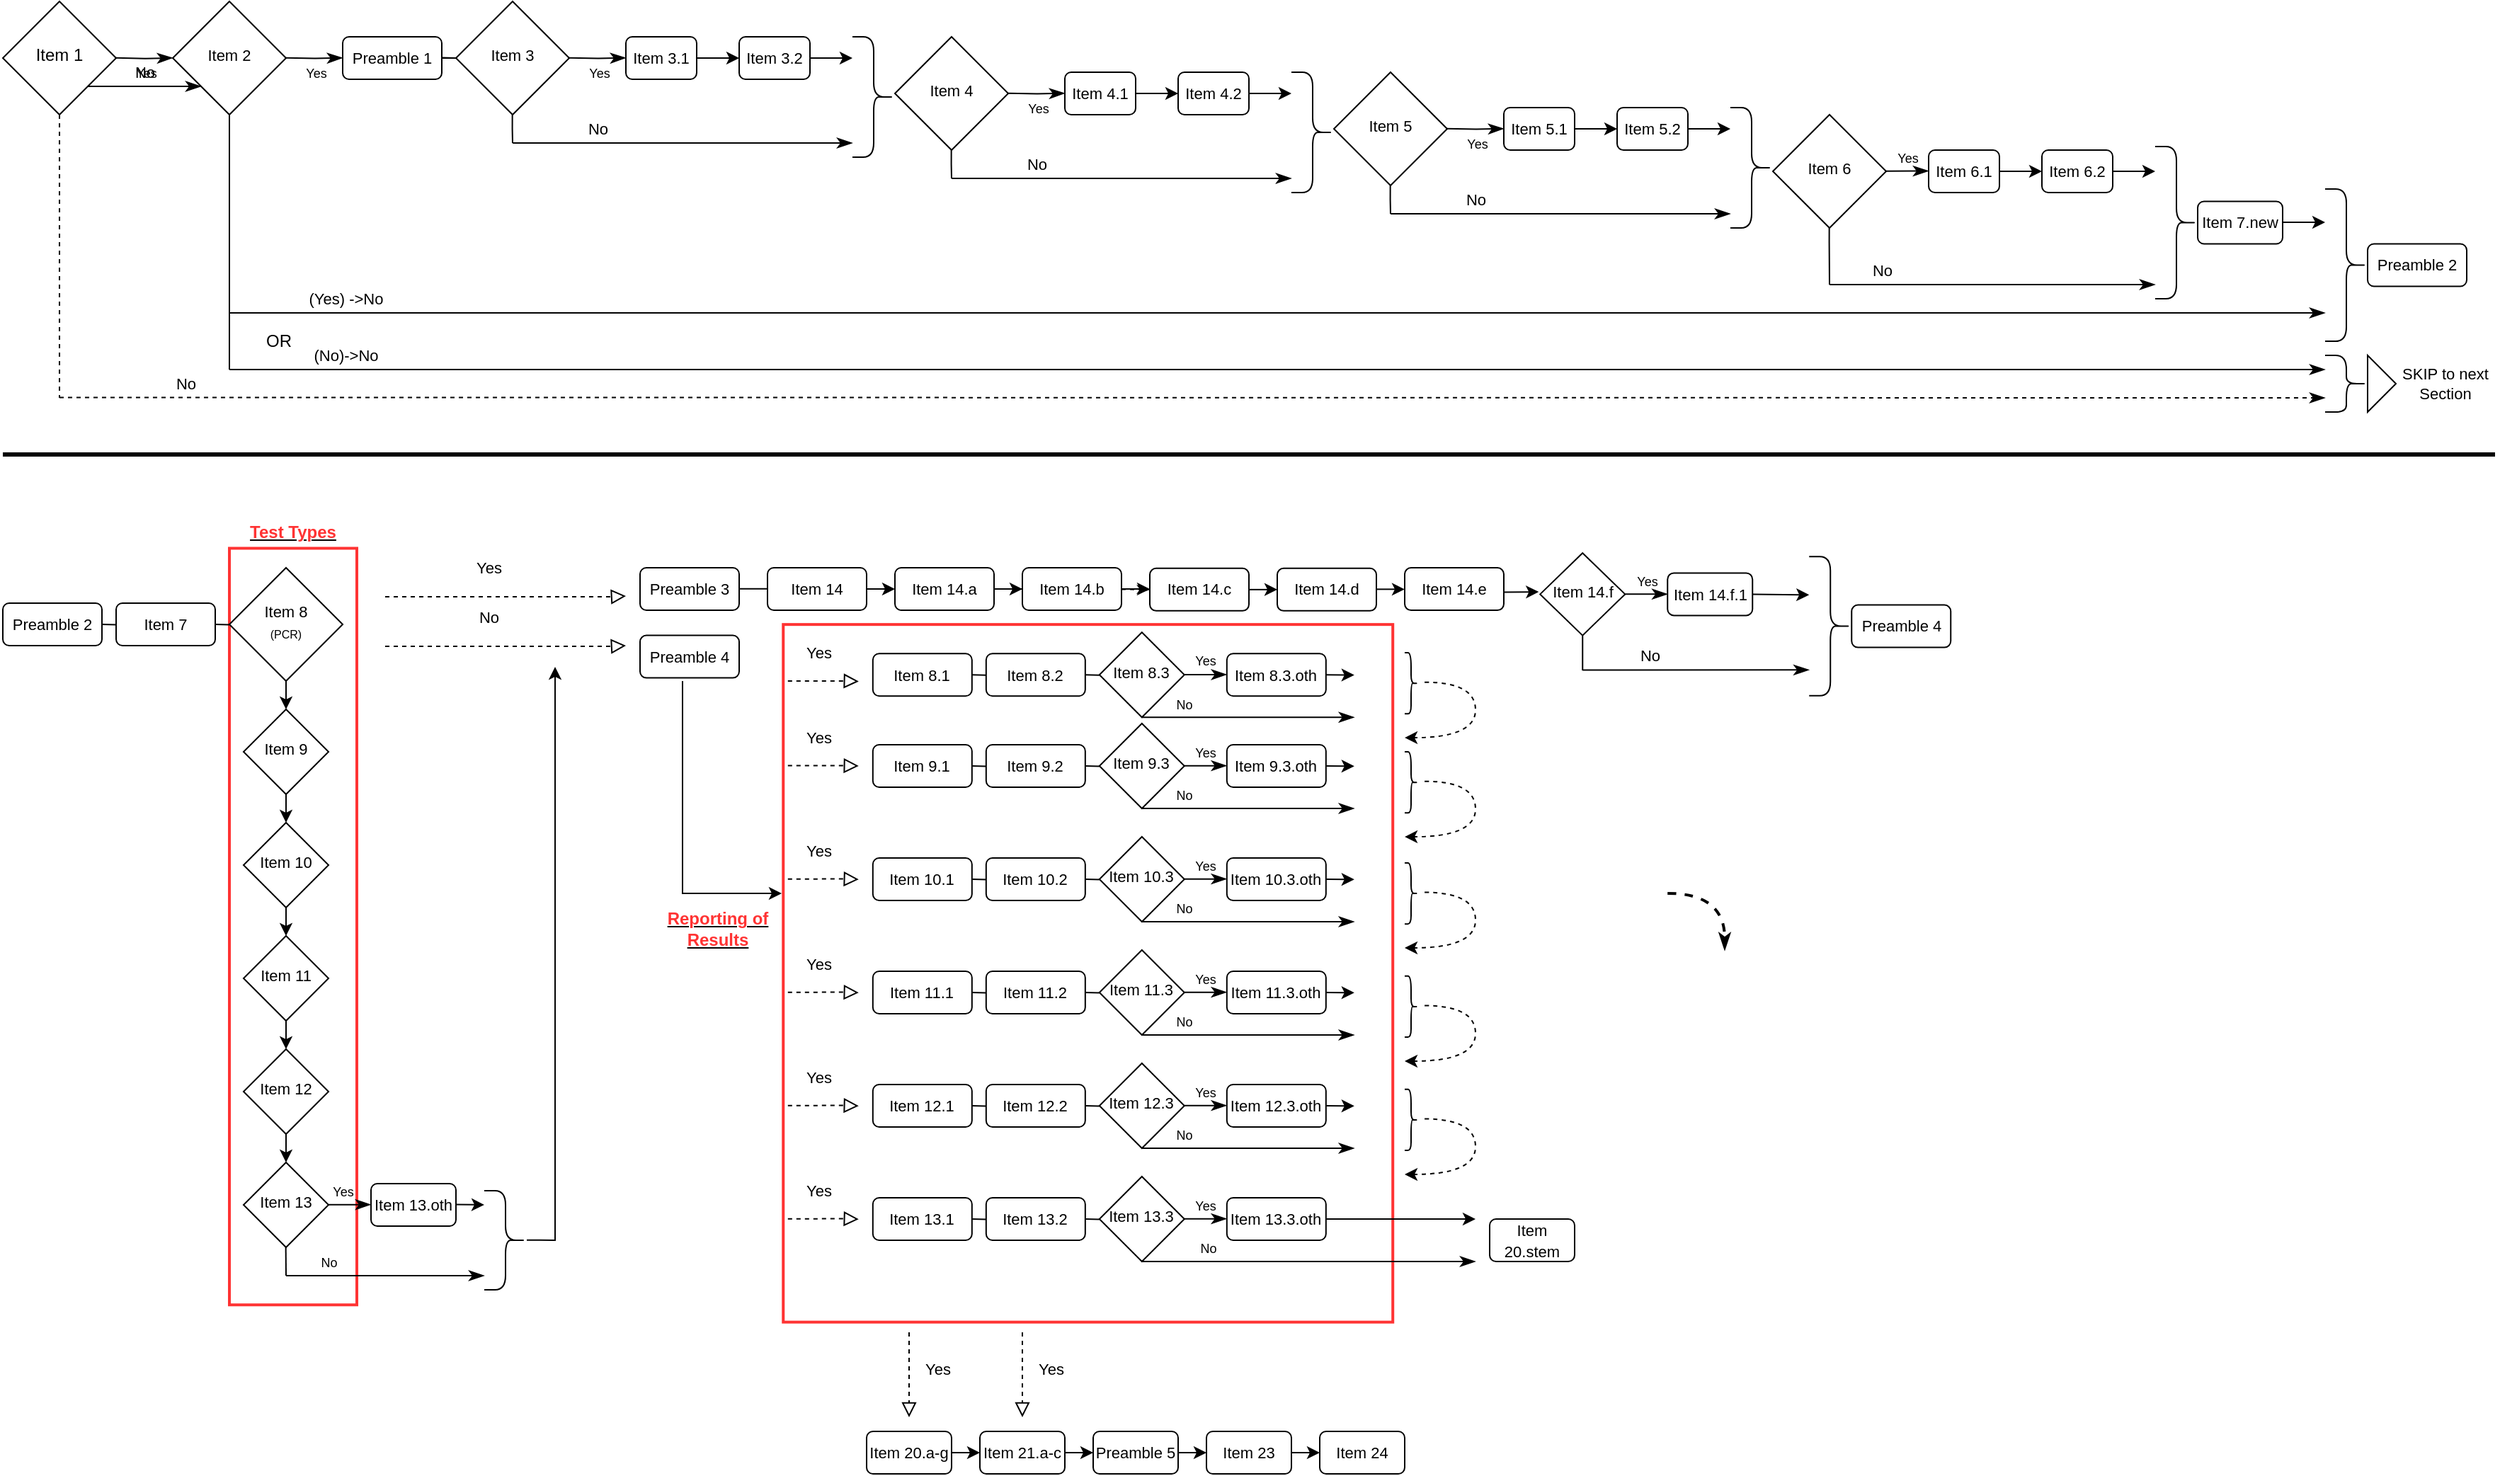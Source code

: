 <mxfile version="17.0.0" type="device"><diagram id="C5RBs43oDa-KdzZeNtuy" name="Page-1"><mxGraphModel dx="2216" dy="1016" grid="1" gridSize="10" guides="1" tooltips="1" connect="1" arrows="1" fold="1" page="1" pageScale="1" pageWidth="1920" pageHeight="1200" math="0" shadow="0"><root><mxCell id="WIyWlLk6GJQsqaUBKTNV-0"/><mxCell id="WIyWlLk6GJQsqaUBKTNV-1" parent="WIyWlLk6GJQsqaUBKTNV-0"/><mxCell id="zUayf9G-abYxYYY7qMnQ-353" value="" style="rounded=0;whiteSpace=wrap;html=1;fontSize=12;strokeColor=#FF3333;strokeWidth=2;rotation=90;" parent="WIyWlLk6GJQsqaUBKTNV-1" vertex="1"><mxGeometry x="560.0" y="511.21" width="492.74" height="430.47" as="geometry"/></mxCell><mxCell id="zUayf9G-abYxYYY7qMnQ-276" value="" style="rounded=0;whiteSpace=wrap;html=1;fontSize=12;strokeColor=#FF3333;strokeWidth=2;rotation=90;" parent="WIyWlLk6GJQsqaUBKTNV-1" vertex="1"><mxGeometry x="-22.18" y="648.44" width="534.37" height="90" as="geometry"/></mxCell><mxCell id="zUayf9G-abYxYYY7qMnQ-28" value="" style="edgeStyle=orthogonalEdgeStyle;rounded=0;orthogonalLoop=1;jettySize=auto;html=1;fontSize=11;endArrow=none;endFill=0;" parent="WIyWlLk6GJQsqaUBKTNV-1" source="WIyWlLk6GJQsqaUBKTNV-7" target="zUayf9G-abYxYYY7qMnQ-7" edge="1"><mxGeometry relative="1" as="geometry"/></mxCell><mxCell id="WIyWlLk6GJQsqaUBKTNV-7" value="&lt;font style=&quot;font-size: 11px&quot;&gt;Preamble 1&lt;/font&gt;" style="rounded=1;whiteSpace=wrap;html=1;fontSize=12;glass=0;strokeWidth=1;shadow=0;" parent="WIyWlLk6GJQsqaUBKTNV-1" vertex="1"><mxGeometry x="280" y="65" width="70" height="30" as="geometry"/></mxCell><mxCell id="WIyWlLk6GJQsqaUBKTNV-9" value="&lt;font style=&quot;font-size: 9px&quot;&gt;Yes&lt;/font&gt;" style="edgeStyle=orthogonalEdgeStyle;rounded=0;html=1;jettySize=auto;orthogonalLoop=1;fontSize=11;endArrow=classicThin;endFill=1;endSize=8;strokeWidth=1;shadow=0;labelBackgroundColor=none;" parent="WIyWlLk6GJQsqaUBKTNV-1" edge="1"><mxGeometry y="10" relative="1" as="geometry"><mxPoint as="offset"/><mxPoint x="120" y="79.86" as="sourcePoint"/><mxPoint x="160" y="79.86" as="targetPoint"/></mxGeometry></mxCell><mxCell id="zUayf9G-abYxYYY7qMnQ-5" style="edgeStyle=orthogonalEdgeStyle;rounded=0;orthogonalLoop=1;jettySize=auto;html=1;exitX=0.5;exitY=1;exitDx=0;exitDy=0;endArrow=none;endFill=0;dashed=1;" parent="WIyWlLk6GJQsqaUBKTNV-1" source="zUayf9G-abYxYYY7qMnQ-0" edge="1"><mxGeometry relative="1" as="geometry"><mxPoint x="80" y="320" as="targetPoint"/></mxGeometry></mxCell><mxCell id="zUayf9G-abYxYYY7qMnQ-0" value="Item 1" style="rhombus;whiteSpace=wrap;html=1;shadow=0;fontFamily=Helvetica;fontSize=12;align=center;strokeWidth=1;spacing=6;spacingTop=-4;" parent="WIyWlLk6GJQsqaUBKTNV-1" vertex="1"><mxGeometry x="40" y="40" width="80" height="80" as="geometry"/></mxCell><mxCell id="zUayf9G-abYxYYY7qMnQ-3" value="No" style="edgeStyle=orthogonalEdgeStyle;rounded=0;html=1;jettySize=auto;orthogonalLoop=1;fontSize=11;endArrow=classicThin;endFill=1;endSize=8;strokeWidth=1;shadow=0;labelBackgroundColor=none;dashed=1;entryX=0;entryY=0.75;entryDx=0;entryDy=0;" parent="WIyWlLk6GJQsqaUBKTNV-1" edge="1" target="2fXK7H8c93vFhSQX32yW-3"><mxGeometry x="-0.889" y="10" relative="1" as="geometry"><mxPoint as="offset"/><mxPoint x="80" y="319.71" as="sourcePoint"/><mxPoint x="1650" y="320" as="targetPoint"/><Array as="points"><mxPoint x="130" y="320"/></Array></mxGeometry></mxCell><mxCell id="zUayf9G-abYxYYY7qMnQ-6" value="&lt;font style=&quot;font-size: 11px&quot;&gt;Item 2&lt;/font&gt;" style="rhombus;whiteSpace=wrap;html=1;shadow=0;fontFamily=Helvetica;fontSize=12;align=center;strokeWidth=1;spacing=6;spacingTop=-4;" parent="WIyWlLk6GJQsqaUBKTNV-1" vertex="1"><mxGeometry x="160" y="40" width="80" height="80" as="geometry"/></mxCell><mxCell id="zUayf9G-abYxYYY7qMnQ-8" value="" style="endArrow=none;html=1;rounded=0;exitX=0.5;exitY=0;exitDx=0;exitDy=0;" parent="WIyWlLk6GJQsqaUBKTNV-1" edge="1"><mxGeometry width="50" height="50" relative="1" as="geometry"><mxPoint x="350" y="79.71" as="sourcePoint"/><mxPoint x="360" y="80" as="targetPoint"/><Array as="points"/></mxGeometry></mxCell><mxCell id="zUayf9G-abYxYYY7qMnQ-11" value="&lt;font style=&quot;font-size: 9px&quot;&gt;Yes&lt;/font&gt;" style="edgeStyle=orthogonalEdgeStyle;rounded=0;html=1;jettySize=auto;orthogonalLoop=1;fontSize=11;endArrow=classicThin;endFill=1;endSize=8;strokeWidth=1;shadow=0;labelBackgroundColor=none;" parent="WIyWlLk6GJQsqaUBKTNV-1" edge="1"><mxGeometry y="10" relative="1" as="geometry"><mxPoint as="offset"/><mxPoint x="240" y="79.83" as="sourcePoint"/><mxPoint x="280" y="79.83" as="targetPoint"/></mxGeometry></mxCell><mxCell id="zUayf9G-abYxYYY7qMnQ-12" value="(Yes) -&amp;gt;No" style="edgeStyle=orthogonalEdgeStyle;rounded=0;html=1;jettySize=auto;orthogonalLoop=1;fontSize=11;endArrow=classicThin;endFill=1;endSize=8;strokeWidth=1;shadow=0;labelBackgroundColor=none;" parent="WIyWlLk6GJQsqaUBKTNV-1" edge="1"><mxGeometry x="-0.889" y="10" relative="1" as="geometry"><mxPoint as="offset"/><mxPoint x="200" y="260" as="sourcePoint"/><mxPoint x="1680" y="260" as="targetPoint"/><Array as="points"><mxPoint x="1260" y="260"/><mxPoint x="1260" y="260"/></Array></mxGeometry></mxCell><mxCell id="zUayf9G-abYxYYY7qMnQ-13" style="edgeStyle=orthogonalEdgeStyle;rounded=0;orthogonalLoop=1;jettySize=auto;html=1;exitX=0.5;exitY=1;exitDx=0;exitDy=0;endArrow=none;endFill=0;" parent="WIyWlLk6GJQsqaUBKTNV-1" edge="1"><mxGeometry relative="1" as="geometry"><mxPoint x="200" y="300" as="targetPoint"/><mxPoint x="200" y="120" as="sourcePoint"/><Array as="points"><mxPoint x="200" y="140"/><mxPoint x="200" y="140"/></Array></mxGeometry></mxCell><mxCell id="zUayf9G-abYxYYY7qMnQ-18" value="SKIP to next Section" style="text;html=1;strokeColor=none;fillColor=none;align=center;verticalAlign=middle;whiteSpace=wrap;rounded=0;fontSize=11;" parent="WIyWlLk6GJQsqaUBKTNV-1" vertex="1"><mxGeometry x="1730" y="295" width="70" height="30" as="geometry"/></mxCell><mxCell id="zUayf9G-abYxYYY7qMnQ-19" value="" style="triangle;whiteSpace=wrap;html=1;fontSize=11;" parent="WIyWlLk6GJQsqaUBKTNV-1" vertex="1"><mxGeometry x="1710" y="290" width="20" height="40" as="geometry"/></mxCell><mxCell id="zUayf9G-abYxYYY7qMnQ-56" value="&lt;font style=&quot;font-size: 11px&quot;&gt;Preamble 2&lt;/font&gt;" style="rounded=1;whiteSpace=wrap;html=1;fontSize=12;glass=0;strokeWidth=1;shadow=0;" parent="WIyWlLk6GJQsqaUBKTNV-1" vertex="1"><mxGeometry x="1710" y="211.25" width="70" height="30" as="geometry"/></mxCell><mxCell id="zUayf9G-abYxYYY7qMnQ-97" value="&lt;font style=&quot;font-size: 11px&quot;&gt;Preamble 2&lt;/font&gt;" style="rounded=1;whiteSpace=wrap;html=1;fontSize=12;glass=0;strokeWidth=1;shadow=0;" parent="WIyWlLk6GJQsqaUBKTNV-1" vertex="1"><mxGeometry x="40" y="465" width="70" height="30" as="geometry"/></mxCell><mxCell id="zUayf9G-abYxYYY7qMnQ-99" value="" style="endArrow=none;html=1;rounded=0;exitX=0.5;exitY=0;exitDx=0;exitDy=0;" parent="WIyWlLk6GJQsqaUBKTNV-1" edge="1"><mxGeometry width="50" height="50" relative="1" as="geometry"><mxPoint x="110" y="480" as="sourcePoint"/><mxPoint x="120" y="480.29" as="targetPoint"/><Array as="points"/></mxGeometry></mxCell><mxCell id="zUayf9G-abYxYYY7qMnQ-100" value="&lt;font style=&quot;font-size: 11px&quot;&gt;Item 7&lt;/font&gt;" style="rounded=1;whiteSpace=wrap;html=1;fontSize=12;glass=0;strokeWidth=1;shadow=0;" parent="WIyWlLk6GJQsqaUBKTNV-1" vertex="1"><mxGeometry x="120" y="465" width="70" height="30" as="geometry"/></mxCell><mxCell id="zUayf9G-abYxYYY7qMnQ-101" value="" style="endArrow=none;html=1;rounded=0;exitX=0.5;exitY=0;exitDx=0;exitDy=0;" parent="WIyWlLk6GJQsqaUBKTNV-1" edge="1"><mxGeometry width="50" height="50" relative="1" as="geometry"><mxPoint x="190" y="480" as="sourcePoint"/><mxPoint x="200" y="480.29" as="targetPoint"/><Array as="points"/></mxGeometry></mxCell><mxCell id="zUayf9G-abYxYYY7qMnQ-103" value="&lt;font&gt;&lt;span style=&quot;font-size: 11px&quot;&gt;Item 8&lt;/span&gt;&lt;br&gt;&lt;font style=&quot;font-size: 8px&quot;&gt;(PCR)&lt;/font&gt;&lt;br&gt;&lt;/font&gt;" style="rhombus;whiteSpace=wrap;html=1;shadow=0;fontFamily=Helvetica;fontSize=12;align=center;strokeWidth=1;spacing=6;spacingTop=-4;" parent="WIyWlLk6GJQsqaUBKTNV-1" vertex="1"><mxGeometry x="200" y="440" width="80" height="80" as="geometry"/></mxCell><mxCell id="zUayf9G-abYxYYY7qMnQ-172" value="" style="group" parent="WIyWlLk6GJQsqaUBKTNV-1" vertex="1" connectable="0"><mxGeometry x="360" y="40" width="310" height="110" as="geometry"/></mxCell><mxCell id="zUayf9G-abYxYYY7qMnQ-7" value="&lt;font style=&quot;font-size: 11px&quot;&gt;Item 3&lt;/font&gt;" style="rhombus;whiteSpace=wrap;html=1;shadow=0;fontFamily=Helvetica;fontSize=12;align=center;strokeWidth=1;spacing=6;spacingTop=-4;" parent="zUayf9G-abYxYYY7qMnQ-172" vertex="1"><mxGeometry width="80" height="80" as="geometry"/></mxCell><mxCell id="zUayf9G-abYxYYY7qMnQ-14" style="edgeStyle=orthogonalEdgeStyle;rounded=0;orthogonalLoop=1;jettySize=auto;html=1;exitX=0.5;exitY=1;exitDx=0;exitDy=0;endArrow=none;endFill=0;" parent="zUayf9G-abYxYYY7qMnQ-172" edge="1"><mxGeometry relative="1" as="geometry"><mxPoint x="40" y="100" as="targetPoint"/><mxPoint x="39.83" y="80" as="sourcePoint"/><Array as="points"><mxPoint x="39.83" y="90"/><mxPoint x="39.83" y="90"/></Array></mxGeometry></mxCell><mxCell id="zUayf9G-abYxYYY7qMnQ-20" value="&lt;font style=&quot;font-size: 9px&quot;&gt;Yes&lt;/font&gt;" style="edgeStyle=orthogonalEdgeStyle;rounded=0;html=1;jettySize=auto;orthogonalLoop=1;fontSize=11;endArrow=classicThin;endFill=1;endSize=8;strokeWidth=1;shadow=0;labelBackgroundColor=none;" parent="zUayf9G-abYxYYY7qMnQ-172" edge="1"><mxGeometry y="10" relative="1" as="geometry"><mxPoint as="offset"/><mxPoint x="80" y="39.83" as="sourcePoint"/><mxPoint x="120" y="39.83" as="targetPoint"/></mxGeometry></mxCell><mxCell id="zUayf9G-abYxYYY7qMnQ-22" value="&lt;font style=&quot;font-size: 11px&quot;&gt;Item 3.1&lt;/font&gt;" style="rounded=1;whiteSpace=wrap;html=1;fontSize=12;glass=0;strokeWidth=1;shadow=0;" parent="zUayf9G-abYxYYY7qMnQ-172" vertex="1"><mxGeometry x="120" y="25" width="50" height="30" as="geometry"/></mxCell><mxCell id="zUayf9G-abYxYYY7qMnQ-24" value="No" style="edgeStyle=orthogonalEdgeStyle;rounded=0;html=1;jettySize=auto;orthogonalLoop=1;fontSize=11;endArrow=classicThin;endFill=1;endSize=8;strokeWidth=1;shadow=0;labelBackgroundColor=none;" parent="zUayf9G-abYxYYY7qMnQ-172" edge="1"><mxGeometry x="-0.5" y="10" relative="1" as="geometry"><mxPoint as="offset"/><mxPoint x="40" y="100" as="sourcePoint"/><mxPoint x="280" y="100" as="targetPoint"/></mxGeometry></mxCell><mxCell id="zUayf9G-abYxYYY7qMnQ-27" value="" style="shape=curlyBracket;whiteSpace=wrap;html=1;rounded=1;flipH=1;fontSize=11;" parent="zUayf9G-abYxYYY7qMnQ-172" vertex="1"><mxGeometry x="280" y="25" width="30" height="85" as="geometry"/></mxCell><mxCell id="zUayf9G-abYxYYY7qMnQ-30" value="" style="endArrow=classic;html=1;rounded=0;fontSize=11;exitX=1;exitY=0.5;exitDx=0;exitDy=0;" parent="zUayf9G-abYxYYY7qMnQ-172" source="zUayf9G-abYxYYY7qMnQ-22" edge="1"><mxGeometry width="50" height="50" relative="1" as="geometry"><mxPoint x="170" y="110" as="sourcePoint"/><mxPoint x="200" y="40" as="targetPoint"/></mxGeometry></mxCell><mxCell id="zUayf9G-abYxYYY7qMnQ-168" value="&lt;font style=&quot;font-size: 11px&quot;&gt;Item 3.2&lt;/font&gt;" style="rounded=1;whiteSpace=wrap;html=1;fontSize=12;glass=0;strokeWidth=1;shadow=0;" parent="zUayf9G-abYxYYY7qMnQ-172" vertex="1"><mxGeometry x="200" y="25" width="50" height="30" as="geometry"/></mxCell><mxCell id="zUayf9G-abYxYYY7qMnQ-169" value="" style="endArrow=classic;html=1;rounded=0;fontSize=11;exitX=1;exitY=0.5;exitDx=0;exitDy=0;" parent="zUayf9G-abYxYYY7qMnQ-172" source="zUayf9G-abYxYYY7qMnQ-168" edge="1"><mxGeometry width="50" height="50" relative="1" as="geometry"><mxPoint x="260" y="110" as="sourcePoint"/><mxPoint x="280" y="40" as="targetPoint"/></mxGeometry></mxCell><mxCell id="zUayf9G-abYxYYY7qMnQ-208" value="" style="shape=curlyBracket;whiteSpace=wrap;html=1;rounded=1;flipH=1;fontSize=11;" parent="WIyWlLk6GJQsqaUBKTNV-1" vertex="1"><mxGeometry x="1680" y="172.5" width="30" height="107.5" as="geometry"/></mxCell><mxCell id="zUayf9G-abYxYYY7qMnQ-211" value="" style="shape=curlyBracket;whiteSpace=wrap;html=1;rounded=1;flipH=1;fontSize=11;" parent="WIyWlLk6GJQsqaUBKTNV-1" vertex="1"><mxGeometry x="1560" y="142.5" width="30" height="107.5" as="geometry"/></mxCell><mxCell id="zUayf9G-abYxYYY7qMnQ-212" value="&lt;font style=&quot;font-size: 11px&quot;&gt;Item 7.new&lt;/font&gt;" style="rounded=1;whiteSpace=wrap;html=1;fontSize=12;glass=0;strokeWidth=1;shadow=0;" parent="WIyWlLk6GJQsqaUBKTNV-1" vertex="1"><mxGeometry x="1590" y="181.25" width="60" height="30" as="geometry"/></mxCell><mxCell id="zUayf9G-abYxYYY7qMnQ-213" style="edgeStyle=orthogonalEdgeStyle;rounded=0;orthogonalLoop=1;jettySize=auto;html=1;exitX=0.5;exitY=1;exitDx=0;exitDy=0;endArrow=none;endFill=0;" parent="WIyWlLk6GJQsqaUBKTNV-1" edge="1"><mxGeometry relative="1" as="geometry"><mxPoint x="1330" y="240" as="targetPoint"/><mxPoint x="1329.83" y="200" as="sourcePoint"/><Array as="points"><mxPoint x="1329.83" y="210"/><mxPoint x="1329.83" y="210"/></Array></mxGeometry></mxCell><mxCell id="zUayf9G-abYxYYY7qMnQ-214" value="No" style="edgeStyle=orthogonalEdgeStyle;rounded=0;html=1;jettySize=auto;orthogonalLoop=1;fontSize=11;endArrow=classicThin;endFill=1;endSize=8;strokeWidth=1;shadow=0;labelBackgroundColor=none;" parent="WIyWlLk6GJQsqaUBKTNV-1" edge="1"><mxGeometry x="-0.677" y="10" relative="1" as="geometry"><mxPoint as="offset"/><mxPoint x="1330" y="240" as="sourcePoint"/><mxPoint x="1560" y="240" as="targetPoint"/></mxGeometry></mxCell><mxCell id="zUayf9G-abYxYYY7qMnQ-215" value="" style="group" parent="WIyWlLk6GJQsqaUBKTNV-1" vertex="1" connectable="0"><mxGeometry x="670" y="65" width="310" height="110" as="geometry"/></mxCell><mxCell id="zUayf9G-abYxYYY7qMnQ-216" value="&lt;font style=&quot;font-size: 11px&quot;&gt;Item 4&lt;/font&gt;" style="rhombus;whiteSpace=wrap;html=1;shadow=0;fontFamily=Helvetica;fontSize=12;align=center;strokeWidth=1;spacing=6;spacingTop=-4;" parent="zUayf9G-abYxYYY7qMnQ-215" vertex="1"><mxGeometry width="80" height="80" as="geometry"/></mxCell><mxCell id="zUayf9G-abYxYYY7qMnQ-217" style="edgeStyle=orthogonalEdgeStyle;rounded=0;orthogonalLoop=1;jettySize=auto;html=1;exitX=0.5;exitY=1;exitDx=0;exitDy=0;endArrow=none;endFill=0;" parent="zUayf9G-abYxYYY7qMnQ-215" edge="1"><mxGeometry relative="1" as="geometry"><mxPoint x="40" y="100" as="targetPoint"/><mxPoint x="39.83" y="80" as="sourcePoint"/><Array as="points"><mxPoint x="39.83" y="90"/><mxPoint x="39.83" y="90"/></Array></mxGeometry></mxCell><mxCell id="zUayf9G-abYxYYY7qMnQ-218" value="&lt;font style=&quot;font-size: 9px&quot;&gt;Yes&lt;/font&gt;" style="edgeStyle=orthogonalEdgeStyle;rounded=0;html=1;jettySize=auto;orthogonalLoop=1;fontSize=11;endArrow=classicThin;endFill=1;endSize=8;strokeWidth=1;shadow=0;labelBackgroundColor=none;" parent="zUayf9G-abYxYYY7qMnQ-215" edge="1"><mxGeometry y="10" relative="1" as="geometry"><mxPoint as="offset"/><mxPoint x="80" y="39.83" as="sourcePoint"/><mxPoint x="120" y="39.83" as="targetPoint"/></mxGeometry></mxCell><mxCell id="zUayf9G-abYxYYY7qMnQ-219" value="&lt;font style=&quot;font-size: 11px&quot;&gt;Item 4.1&lt;/font&gt;" style="rounded=1;whiteSpace=wrap;html=1;fontSize=12;glass=0;strokeWidth=1;shadow=0;" parent="zUayf9G-abYxYYY7qMnQ-215" vertex="1"><mxGeometry x="120" y="25" width="50" height="30" as="geometry"/></mxCell><mxCell id="zUayf9G-abYxYYY7qMnQ-220" value="No" style="edgeStyle=orthogonalEdgeStyle;rounded=0;html=1;jettySize=auto;orthogonalLoop=1;fontSize=11;endArrow=classicThin;endFill=1;endSize=8;strokeWidth=1;shadow=0;labelBackgroundColor=none;" parent="zUayf9G-abYxYYY7qMnQ-215" edge="1"><mxGeometry x="-0.5" y="10" relative="1" as="geometry"><mxPoint as="offset"/><mxPoint x="40" y="100" as="sourcePoint"/><mxPoint x="280" y="100" as="targetPoint"/></mxGeometry></mxCell><mxCell id="zUayf9G-abYxYYY7qMnQ-221" value="" style="shape=curlyBracket;whiteSpace=wrap;html=1;rounded=1;flipH=1;fontSize=11;" parent="zUayf9G-abYxYYY7qMnQ-215" vertex="1"><mxGeometry x="280" y="25" width="30" height="85" as="geometry"/></mxCell><mxCell id="zUayf9G-abYxYYY7qMnQ-222" value="" style="endArrow=classic;html=1;rounded=0;fontSize=11;exitX=1;exitY=0.5;exitDx=0;exitDy=0;" parent="zUayf9G-abYxYYY7qMnQ-215" source="zUayf9G-abYxYYY7qMnQ-219" edge="1"><mxGeometry width="50" height="50" relative="1" as="geometry"><mxPoint x="170" y="110" as="sourcePoint"/><mxPoint x="200" y="40" as="targetPoint"/></mxGeometry></mxCell><mxCell id="zUayf9G-abYxYYY7qMnQ-223" value="&lt;font style=&quot;font-size: 11px&quot;&gt;Item 4.2&lt;/font&gt;" style="rounded=1;whiteSpace=wrap;html=1;fontSize=12;glass=0;strokeWidth=1;shadow=0;" parent="zUayf9G-abYxYYY7qMnQ-215" vertex="1"><mxGeometry x="200" y="25" width="50" height="30" as="geometry"/></mxCell><mxCell id="zUayf9G-abYxYYY7qMnQ-224" value="" style="endArrow=classic;html=1;rounded=0;fontSize=11;exitX=1;exitY=0.5;exitDx=0;exitDy=0;" parent="zUayf9G-abYxYYY7qMnQ-215" source="zUayf9G-abYxYYY7qMnQ-223" edge="1"><mxGeometry width="50" height="50" relative="1" as="geometry"><mxPoint x="260" y="110" as="sourcePoint"/><mxPoint x="280" y="40" as="targetPoint"/></mxGeometry></mxCell><mxCell id="zUayf9G-abYxYYY7qMnQ-225" value="" style="group" parent="WIyWlLk6GJQsqaUBKTNV-1" vertex="1" connectable="0"><mxGeometry x="980" y="90" width="310" height="110" as="geometry"/></mxCell><mxCell id="zUayf9G-abYxYYY7qMnQ-226" value="&lt;font style=&quot;font-size: 11px&quot;&gt;Item 5&lt;/font&gt;" style="rhombus;whiteSpace=wrap;html=1;shadow=0;fontFamily=Helvetica;fontSize=12;align=center;strokeWidth=1;spacing=6;spacingTop=-4;" parent="zUayf9G-abYxYYY7qMnQ-225" vertex="1"><mxGeometry width="80" height="80" as="geometry"/></mxCell><mxCell id="zUayf9G-abYxYYY7qMnQ-227" style="edgeStyle=orthogonalEdgeStyle;rounded=0;orthogonalLoop=1;jettySize=auto;html=1;exitX=0.5;exitY=1;exitDx=0;exitDy=0;endArrow=none;endFill=0;" parent="zUayf9G-abYxYYY7qMnQ-225" edge="1"><mxGeometry relative="1" as="geometry"><mxPoint x="40" y="100" as="targetPoint"/><mxPoint x="39.83" y="80" as="sourcePoint"/><Array as="points"><mxPoint x="39.83" y="90"/><mxPoint x="39.83" y="90"/></Array></mxGeometry></mxCell><mxCell id="zUayf9G-abYxYYY7qMnQ-228" value="&lt;font style=&quot;font-size: 9px&quot;&gt;Yes&lt;/font&gt;" style="edgeStyle=orthogonalEdgeStyle;rounded=0;html=1;jettySize=auto;orthogonalLoop=1;fontSize=11;endArrow=classicThin;endFill=1;endSize=8;strokeWidth=1;shadow=0;labelBackgroundColor=none;" parent="zUayf9G-abYxYYY7qMnQ-225" edge="1"><mxGeometry y="10" relative="1" as="geometry"><mxPoint as="offset"/><mxPoint x="80" y="39.83" as="sourcePoint"/><mxPoint x="120" y="39.83" as="targetPoint"/></mxGeometry></mxCell><mxCell id="zUayf9G-abYxYYY7qMnQ-229" value="&lt;font style=&quot;font-size: 11px&quot;&gt;Item 5.1&lt;/font&gt;" style="rounded=1;whiteSpace=wrap;html=1;fontSize=12;glass=0;strokeWidth=1;shadow=0;" parent="zUayf9G-abYxYYY7qMnQ-225" vertex="1"><mxGeometry x="120" y="25" width="50" height="30" as="geometry"/></mxCell><mxCell id="zUayf9G-abYxYYY7qMnQ-230" value="No" style="edgeStyle=orthogonalEdgeStyle;rounded=0;html=1;jettySize=auto;orthogonalLoop=1;fontSize=11;endArrow=classicThin;endFill=1;endSize=8;strokeWidth=1;shadow=0;labelBackgroundColor=none;" parent="zUayf9G-abYxYYY7qMnQ-225" edge="1"><mxGeometry x="-0.5" y="10" relative="1" as="geometry"><mxPoint as="offset"/><mxPoint x="40" y="100" as="sourcePoint"/><mxPoint x="280" y="100" as="targetPoint"/></mxGeometry></mxCell><mxCell id="zUayf9G-abYxYYY7qMnQ-231" value="" style="shape=curlyBracket;whiteSpace=wrap;html=1;rounded=1;flipH=1;fontSize=11;" parent="zUayf9G-abYxYYY7qMnQ-225" vertex="1"><mxGeometry x="280" y="25" width="30" height="85" as="geometry"/></mxCell><mxCell id="zUayf9G-abYxYYY7qMnQ-232" value="" style="endArrow=classic;html=1;rounded=0;fontSize=11;exitX=1;exitY=0.5;exitDx=0;exitDy=0;" parent="zUayf9G-abYxYYY7qMnQ-225" source="zUayf9G-abYxYYY7qMnQ-229" edge="1"><mxGeometry width="50" height="50" relative="1" as="geometry"><mxPoint x="170" y="110" as="sourcePoint"/><mxPoint x="200" y="40" as="targetPoint"/></mxGeometry></mxCell><mxCell id="zUayf9G-abYxYYY7qMnQ-233" value="&lt;font style=&quot;font-size: 11px&quot;&gt;Item 5.2&lt;/font&gt;" style="rounded=1;whiteSpace=wrap;html=1;fontSize=12;glass=0;strokeWidth=1;shadow=0;" parent="zUayf9G-abYxYYY7qMnQ-225" vertex="1"><mxGeometry x="200" y="25" width="50" height="30" as="geometry"/></mxCell><mxCell id="zUayf9G-abYxYYY7qMnQ-234" value="" style="endArrow=classic;html=1;rounded=0;fontSize=11;exitX=1;exitY=0.5;exitDx=0;exitDy=0;" parent="zUayf9G-abYxYYY7qMnQ-225" source="zUayf9G-abYxYYY7qMnQ-233" edge="1"><mxGeometry width="50" height="50" relative="1" as="geometry"><mxPoint x="260" y="110" as="sourcePoint"/><mxPoint x="280" y="40" as="targetPoint"/></mxGeometry></mxCell><mxCell id="zUayf9G-abYxYYY7qMnQ-235" value="&lt;font style=&quot;font-size: 11px&quot;&gt;Item 6&lt;/font&gt;" style="rhombus;whiteSpace=wrap;html=1;shadow=0;fontFamily=Helvetica;fontSize=12;align=center;strokeWidth=1;spacing=6;spacingTop=-4;" parent="WIyWlLk6GJQsqaUBKTNV-1" vertex="1"><mxGeometry x="1290" y="120" width="80" height="80" as="geometry"/></mxCell><mxCell id="zUayf9G-abYxYYY7qMnQ-236" value="&lt;font style=&quot;font-size: 9px&quot;&gt;Yes&lt;/font&gt;" style="edgeStyle=orthogonalEdgeStyle;rounded=0;html=1;jettySize=auto;orthogonalLoop=1;fontSize=11;endArrow=classicThin;endFill=1;endSize=8;strokeWidth=1;shadow=0;labelBackgroundColor=none;" parent="WIyWlLk6GJQsqaUBKTNV-1" edge="1"><mxGeometry y="10" relative="1" as="geometry"><mxPoint as="offset"/><mxPoint x="1370" y="159.83" as="sourcePoint"/><mxPoint x="1400" y="160" as="targetPoint"/></mxGeometry></mxCell><mxCell id="zUayf9G-abYxYYY7qMnQ-237" value="&lt;font style=&quot;font-size: 11px&quot;&gt;Item 6.1&lt;/font&gt;" style="rounded=1;whiteSpace=wrap;html=1;fontSize=12;glass=0;strokeWidth=1;shadow=0;" parent="WIyWlLk6GJQsqaUBKTNV-1" vertex="1"><mxGeometry x="1400" y="145" width="50" height="30" as="geometry"/></mxCell><mxCell id="zUayf9G-abYxYYY7qMnQ-238" value="" style="endArrow=classic;html=1;rounded=0;fontSize=11;exitX=1;exitY=0.5;exitDx=0;exitDy=0;" parent="WIyWlLk6GJQsqaUBKTNV-1" source="zUayf9G-abYxYYY7qMnQ-237" edge="1"><mxGeometry width="50" height="50" relative="1" as="geometry"><mxPoint x="1460" y="230" as="sourcePoint"/><mxPoint x="1480" y="160" as="targetPoint"/></mxGeometry></mxCell><mxCell id="zUayf9G-abYxYYY7qMnQ-239" value="&lt;font style=&quot;font-size: 11px&quot;&gt;Item 6.2&lt;/font&gt;" style="rounded=1;whiteSpace=wrap;html=1;fontSize=12;glass=0;strokeWidth=1;shadow=0;" parent="WIyWlLk6GJQsqaUBKTNV-1" vertex="1"><mxGeometry x="1480" y="145" width="50" height="30" as="geometry"/></mxCell><mxCell id="zUayf9G-abYxYYY7qMnQ-240" value="" style="endArrow=classic;html=1;rounded=0;fontSize=11;exitX=1;exitY=0.5;exitDx=0;exitDy=0;" parent="WIyWlLk6GJQsqaUBKTNV-1" source="zUayf9G-abYxYYY7qMnQ-239" edge="1"><mxGeometry width="50" height="50" relative="1" as="geometry"><mxPoint x="1550" y="230" as="sourcePoint"/><mxPoint x="1560" y="160" as="targetPoint"/></mxGeometry></mxCell><mxCell id="zUayf9G-abYxYYY7qMnQ-241" style="edgeStyle=orthogonalEdgeStyle;rounded=0;orthogonalLoop=1;jettySize=auto;html=1;exitX=0.5;exitY=1;exitDx=0;exitDy=0;fontSize=10;endArrow=classicThin;endFill=1;" parent="WIyWlLk6GJQsqaUBKTNV-1" source="zUayf9G-abYxYYY7qMnQ-212" target="zUayf9G-abYxYYY7qMnQ-212" edge="1"><mxGeometry relative="1" as="geometry"/></mxCell><mxCell id="zUayf9G-abYxYYY7qMnQ-244" value="" style="endArrow=none;html=1;rounded=1;exitX=0.5;exitY=0;exitDx=0;exitDy=0;strokeWidth=3;" parent="WIyWlLk6GJQsqaUBKTNV-1" edge="1"><mxGeometry width="50" height="50" relative="1" as="geometry"><mxPoint x="40" y="360" as="sourcePoint"/><mxPoint x="1800" y="360" as="targetPoint"/><Array as="points"/></mxGeometry></mxCell><mxCell id="zUayf9G-abYxYYY7qMnQ-128" value="" style="endArrow=classic;html=1;rounded=0;fontSize=11;exitX=1;exitY=0.5;exitDx=0;exitDy=0;" parent="WIyWlLk6GJQsqaUBKTNV-1" target="zUayf9G-abYxYYY7qMnQ-255" edge="1"><mxGeometry width="50" height="50" relative="1" as="geometry"><mxPoint x="240" y="520" as="sourcePoint"/><mxPoint x="260" y="520" as="targetPoint"/></mxGeometry></mxCell><mxCell id="zUayf9G-abYxYYY7qMnQ-130" value="" style="endArrow=classic;html=1;rounded=0;fontSize=11;exitX=1;exitY=0.5;exitDx=0;exitDy=0;entryX=0.5;entryY=0;entryDx=0;entryDy=0;" parent="WIyWlLk6GJQsqaUBKTNV-1" target="zUayf9G-abYxYYY7qMnQ-258" edge="1"><mxGeometry width="50" height="50" relative="1" as="geometry"><mxPoint x="240" y="680" as="sourcePoint"/><mxPoint x="260" y="680" as="targetPoint"/></mxGeometry></mxCell><mxCell id="zUayf9G-abYxYYY7qMnQ-132" value="" style="endArrow=classic;html=1;rounded=0;fontSize=11;exitX=1;exitY=0.5;exitDx=0;exitDy=0;" parent="WIyWlLk6GJQsqaUBKTNV-1" target="zUayf9G-abYxYYY7qMnQ-259" edge="1"><mxGeometry width="50" height="50" relative="1" as="geometry"><mxPoint x="240" y="759.43" as="sourcePoint"/><mxPoint x="260" y="759.43" as="targetPoint"/></mxGeometry></mxCell><mxCell id="zUayf9G-abYxYYY7qMnQ-134" value="" style="endArrow=classic;html=1;rounded=0;fontSize=11;exitX=1;exitY=0.5;exitDx=0;exitDy=0;" parent="WIyWlLk6GJQsqaUBKTNV-1" target="zUayf9G-abYxYYY7qMnQ-135" edge="1"><mxGeometry width="50" height="50" relative="1" as="geometry"><mxPoint x="240" y="840.0" as="sourcePoint"/><mxPoint x="270" y="840.0" as="targetPoint"/></mxGeometry></mxCell><mxCell id="zUayf9G-abYxYYY7qMnQ-135" value="&lt;font style=&quot;font-size: 11px&quot;&gt;Item 13&lt;/font&gt;" style="rhombus;whiteSpace=wrap;html=1;shadow=0;fontFamily=Helvetica;fontSize=12;align=center;strokeWidth=1;spacing=6;spacingTop=-4;" parent="WIyWlLk6GJQsqaUBKTNV-1" vertex="1"><mxGeometry x="210" y="860" width="60" height="60" as="geometry"/></mxCell><mxCell id="zUayf9G-abYxYYY7qMnQ-136" value="&lt;font style=&quot;font-size: 9px&quot;&gt;Yes&lt;/font&gt;" style="edgeStyle=orthogonalEdgeStyle;rounded=0;html=1;jettySize=auto;orthogonalLoop=1;fontSize=11;endArrow=classicThin;endFill=1;endSize=8;strokeWidth=1;shadow=0;labelBackgroundColor=none;" parent="WIyWlLk6GJQsqaUBKTNV-1" edge="1"><mxGeometry x="-0.333" y="10" relative="1" as="geometry"><mxPoint as="offset"/><mxPoint x="270" y="889.83" as="sourcePoint"/><mxPoint x="300" y="889.83" as="targetPoint"/></mxGeometry></mxCell><mxCell id="zUayf9G-abYxYYY7qMnQ-137" value="&lt;font style=&quot;font-size: 11px&quot;&gt;Item 13.oth&lt;/font&gt;" style="rounded=1;whiteSpace=wrap;html=1;fontSize=12;glass=0;strokeWidth=1;shadow=0;" parent="WIyWlLk6GJQsqaUBKTNV-1" vertex="1"><mxGeometry x="300" y="875" width="60" height="30" as="geometry"/></mxCell><mxCell id="zUayf9G-abYxYYY7qMnQ-139" style="edgeStyle=orthogonalEdgeStyle;rounded=0;orthogonalLoop=1;jettySize=auto;html=1;endArrow=none;endFill=0;" parent="WIyWlLk6GJQsqaUBKTNV-1" edge="1"><mxGeometry relative="1" as="geometry"><mxPoint x="240" y="940" as="targetPoint"/><mxPoint x="239.83" y="920" as="sourcePoint"/></mxGeometry></mxCell><mxCell id="zUayf9G-abYxYYY7qMnQ-140" value="&lt;font style=&quot;font-size: 9px&quot;&gt;No&lt;/font&gt;" style="edgeStyle=orthogonalEdgeStyle;rounded=0;html=1;jettySize=auto;orthogonalLoop=1;fontSize=11;endArrow=classicThin;endFill=1;endSize=8;strokeWidth=1;shadow=0;labelBackgroundColor=none;" parent="WIyWlLk6GJQsqaUBKTNV-1" edge="1"><mxGeometry x="-0.571" y="10" relative="1" as="geometry"><mxPoint as="offset"/><mxPoint x="240" y="940" as="sourcePoint"/><mxPoint x="380" y="940" as="targetPoint"/></mxGeometry></mxCell><mxCell id="zUayf9G-abYxYYY7qMnQ-141" value="" style="endArrow=classic;html=1;rounded=0;fontSize=11;exitX=1;exitY=0.5;exitDx=0;exitDy=0;" parent="WIyWlLk6GJQsqaUBKTNV-1" edge="1"><mxGeometry width="50" height="50" relative="1" as="geometry"><mxPoint x="410" y="914.83" as="sourcePoint"/><mxPoint x="430" y="510" as="targetPoint"/><Array as="points"><mxPoint x="430" y="915"/></Array></mxGeometry></mxCell><mxCell id="zUayf9G-abYxYYY7qMnQ-255" value="&lt;font style=&quot;font-size: 11px&quot;&gt;Item 9&lt;/font&gt;" style="rhombus;whiteSpace=wrap;html=1;shadow=0;fontFamily=Helvetica;fontSize=12;align=center;strokeWidth=1;spacing=6;spacingTop=-4;" parent="WIyWlLk6GJQsqaUBKTNV-1" vertex="1"><mxGeometry x="210" y="540" width="60" height="60" as="geometry"/></mxCell><mxCell id="zUayf9G-abYxYYY7qMnQ-256" value="" style="endArrow=classic;html=1;rounded=0;fontSize=11;exitX=1;exitY=0.5;exitDx=0;exitDy=0;entryX=0.5;entryY=0;entryDx=0;entryDy=0;" parent="WIyWlLk6GJQsqaUBKTNV-1" target="zUayf9G-abYxYYY7qMnQ-257" edge="1"><mxGeometry width="50" height="50" relative="1" as="geometry"><mxPoint x="240" y="600" as="sourcePoint"/><mxPoint x="260" y="600" as="targetPoint"/></mxGeometry></mxCell><mxCell id="zUayf9G-abYxYYY7qMnQ-257" value="&lt;font style=&quot;font-size: 11px&quot;&gt;Item 10&lt;/font&gt;" style="rhombus;whiteSpace=wrap;html=1;shadow=0;fontFamily=Helvetica;fontSize=12;align=center;strokeWidth=1;spacing=6;spacingTop=-4;" parent="WIyWlLk6GJQsqaUBKTNV-1" vertex="1"><mxGeometry x="210" y="620" width="60" height="60" as="geometry"/></mxCell><mxCell id="zUayf9G-abYxYYY7qMnQ-258" value="&lt;font style=&quot;font-size: 11px&quot;&gt;Item 11&lt;/font&gt;" style="rhombus;whiteSpace=wrap;html=1;shadow=0;fontFamily=Helvetica;fontSize=12;align=center;strokeWidth=1;spacing=6;spacingTop=-4;" parent="WIyWlLk6GJQsqaUBKTNV-1" vertex="1"><mxGeometry x="210" y="700" width="60" height="60" as="geometry"/></mxCell><mxCell id="zUayf9G-abYxYYY7qMnQ-259" value="&lt;font style=&quot;font-size: 11px&quot;&gt;Item 12&lt;/font&gt;" style="rhombus;whiteSpace=wrap;html=1;shadow=0;fontFamily=Helvetica;fontSize=12;align=center;strokeWidth=1;spacing=6;spacingTop=-4;" parent="WIyWlLk6GJQsqaUBKTNV-1" vertex="1"><mxGeometry x="210" y="780" width="60" height="60" as="geometry"/></mxCell><mxCell id="zUayf9G-abYxYYY7qMnQ-261" value="Yes" style="rounded=0;html=1;jettySize=auto;orthogonalLoop=1;fontSize=11;endArrow=block;endFill=0;endSize=8;strokeWidth=1;shadow=0;labelBackgroundColor=none;edgeStyle=orthogonalEdgeStyle;dashed=1;" parent="WIyWlLk6GJQsqaUBKTNV-1" edge="1"><mxGeometry x="-0.142" y="20" relative="1" as="geometry"><mxPoint as="offset"/><mxPoint x="310" y="460.49" as="sourcePoint"/><mxPoint x="480" y="460.0" as="targetPoint"/><Array as="points"><mxPoint x="470" y="459.76"/><mxPoint x="470" y="459.76"/></Array></mxGeometry></mxCell><mxCell id="zUayf9G-abYxYYY7qMnQ-269" value="&lt;u&gt;&lt;font style=&quot;font-size: 12px&quot; color=&quot;#ff3333&quot;&gt;&lt;b&gt;Test Types&lt;/b&gt;&lt;/font&gt;&lt;/u&gt;" style="text;html=1;strokeColor=none;fillColor=none;align=center;verticalAlign=middle;whiteSpace=wrap;rounded=0;fontSize=8;" parent="WIyWlLk6GJQsqaUBKTNV-1" vertex="1"><mxGeometry x="200" y="400" width="90" height="30" as="geometry"/></mxCell><mxCell id="zUayf9G-abYxYYY7qMnQ-278" value="&lt;font style=&quot;font-size: 11px&quot;&gt;Preamble 4&lt;/font&gt;" style="rounded=1;whiteSpace=wrap;html=1;fontSize=12;glass=0;strokeWidth=1;shadow=0;" parent="WIyWlLk6GJQsqaUBKTNV-1" vertex="1"><mxGeometry x="490" y="487.81" width="70" height="30" as="geometry"/></mxCell><mxCell id="zUayf9G-abYxYYY7qMnQ-280" value="Yes" style="rounded=0;html=1;jettySize=auto;orthogonalLoop=1;fontSize=11;endArrow=block;endFill=0;endSize=8;strokeWidth=1;shadow=0;labelBackgroundColor=none;edgeStyle=orthogonalEdgeStyle;dashed=1;" parent="WIyWlLk6GJQsqaUBKTNV-1" edge="1"><mxGeometry x="-0.142" y="20" relative="1" as="geometry"><mxPoint as="offset"/><mxPoint x="594.41" y="579.76" as="sourcePoint"/><mxPoint x="644.41" y="580.0" as="targetPoint"/><Array as="points"><mxPoint x="634.41" y="579.76"/><mxPoint x="634.41" y="579.76"/></Array></mxGeometry></mxCell><mxCell id="zUayf9G-abYxYYY7qMnQ-249" value="&lt;font style=&quot;font-size: 11px&quot;&gt;Preamble 4&lt;/font&gt;" style="rounded=1;whiteSpace=wrap;html=1;fontSize=12;glass=0;strokeWidth=1;shadow=0;" parent="WIyWlLk6GJQsqaUBKTNV-1" vertex="1"><mxGeometry x="1345.62" y="466.29" width="70" height="30" as="geometry"/></mxCell><mxCell id="zUayf9G-abYxYYY7qMnQ-288" value="Yes" style="rounded=0;html=1;jettySize=auto;orthogonalLoop=1;fontSize=11;endArrow=block;endFill=0;endSize=8;strokeWidth=1;shadow=0;labelBackgroundColor=none;edgeStyle=orthogonalEdgeStyle;dashed=1;" parent="WIyWlLk6GJQsqaUBKTNV-1" edge="1"><mxGeometry x="-0.142" y="20" relative="1" as="geometry"><mxPoint as="offset"/><mxPoint x="594.41" y="520.03" as="sourcePoint"/><mxPoint x="644.41" y="520.27" as="targetPoint"/><Array as="points"><mxPoint x="634.41" y="520.03"/><mxPoint x="634.41" y="520.03"/></Array></mxGeometry></mxCell><mxCell id="zUayf9G-abYxYYY7qMnQ-289" value="Yes" style="rounded=0;html=1;jettySize=auto;orthogonalLoop=1;fontSize=11;endArrow=block;endFill=0;endSize=8;strokeWidth=1;shadow=0;labelBackgroundColor=none;edgeStyle=orthogonalEdgeStyle;dashed=1;" parent="WIyWlLk6GJQsqaUBKTNV-1" edge="1"><mxGeometry x="-0.142" y="20" relative="1" as="geometry"><mxPoint as="offset"/><mxPoint x="594.41" y="659.83" as="sourcePoint"/><mxPoint x="644.41" y="660.07" as="targetPoint"/><Array as="points"><mxPoint x="634.41" y="659.83"/><mxPoint x="634.41" y="659.83"/></Array></mxGeometry></mxCell><mxCell id="zUayf9G-abYxYYY7qMnQ-290" value="Yes" style="rounded=0;html=1;jettySize=auto;orthogonalLoop=1;fontSize=11;endArrow=block;endFill=0;endSize=8;strokeWidth=1;shadow=0;labelBackgroundColor=none;edgeStyle=orthogonalEdgeStyle;dashed=1;" parent="WIyWlLk6GJQsqaUBKTNV-1" edge="1"><mxGeometry x="-0.142" y="20" relative="1" as="geometry"><mxPoint as="offset"/><mxPoint x="594.41" y="739.83" as="sourcePoint"/><mxPoint x="644.41" y="740.07" as="targetPoint"/><Array as="points"><mxPoint x="634.41" y="739.83"/><mxPoint x="634.41" y="739.83"/></Array></mxGeometry></mxCell><mxCell id="zUayf9G-abYxYYY7qMnQ-108" value="" style="shape=curlyBracket;whiteSpace=wrap;html=1;rounded=1;flipH=1;fontSize=11;" parent="WIyWlLk6GJQsqaUBKTNV-1" vertex="1"><mxGeometry x="1315.62" y="432.18" width="30" height="98.22" as="geometry"/></mxCell><mxCell id="zUayf9G-abYxYYY7qMnQ-119" value="&lt;font style=&quot;font-size: 11px&quot;&gt;Item 14.f&lt;/font&gt;" style="rhombus;whiteSpace=wrap;html=1;shadow=0;fontFamily=Helvetica;fontSize=12;align=center;strokeWidth=1;spacing=6;spacingTop=-4;" parent="WIyWlLk6GJQsqaUBKTNV-1" vertex="1"><mxGeometry x="1125.62" y="429.59" width="60" height="58.22" as="geometry"/></mxCell><mxCell id="zUayf9G-abYxYYY7qMnQ-120" value="&lt;font style=&quot;font-size: 9px&quot;&gt;Yes&lt;/font&gt;" style="edgeStyle=orthogonalEdgeStyle;rounded=0;html=1;jettySize=auto;orthogonalLoop=1;fontSize=11;endArrow=classicThin;endFill=1;endSize=8;strokeWidth=1;shadow=0;labelBackgroundColor=none;" parent="WIyWlLk6GJQsqaUBKTNV-1" edge="1"><mxGeometry y="10" relative="1" as="geometry"><mxPoint as="offset"/><mxPoint x="1185.62" y="458.63" as="sourcePoint"/><mxPoint x="1215.62" y="458.63" as="targetPoint"/></mxGeometry></mxCell><mxCell id="zUayf9G-abYxYYY7qMnQ-122" value="No" style="edgeStyle=orthogonalEdgeStyle;rounded=0;html=1;jettySize=auto;orthogonalLoop=1;fontSize=11;endArrow=classicThin;endFill=1;endSize=8;strokeWidth=1;shadow=0;labelBackgroundColor=none;" parent="WIyWlLk6GJQsqaUBKTNV-1" edge="1"><mxGeometry x="-0.412" y="10" relative="1" as="geometry"><mxPoint as="offset"/><mxPoint x="1155.62" y="512.21" as="sourcePoint"/><mxPoint x="1315.62" y="512.18" as="targetPoint"/></mxGeometry></mxCell><mxCell id="zUayf9G-abYxYYY7qMnQ-123" value="&lt;font style=&quot;font-size: 11px&quot;&gt;Item 14.f.1&lt;/font&gt;" style="rounded=1;whiteSpace=wrap;html=1;fontSize=12;glass=0;strokeWidth=1;shadow=0;" parent="WIyWlLk6GJQsqaUBKTNV-1" vertex="1"><mxGeometry x="1215.62" y="443.7" width="60" height="30" as="geometry"/></mxCell><mxCell id="zUayf9G-abYxYYY7qMnQ-124" style="edgeStyle=orthogonalEdgeStyle;rounded=0;orthogonalLoop=1;jettySize=auto;html=1;endArrow=none;endFill=0;exitX=0.5;exitY=1;exitDx=0;exitDy=0;" parent="WIyWlLk6GJQsqaUBKTNV-1" source="zUayf9G-abYxYYY7qMnQ-119" edge="1"><mxGeometry relative="1" as="geometry"><mxPoint x="1155.64" y="512.55" as="targetPoint"/><mxPoint x="1155.62" y="492.18" as="sourcePoint"/><Array as="points"/></mxGeometry></mxCell><mxCell id="zUayf9G-abYxYYY7qMnQ-125" value="" style="endArrow=classic;html=1;rounded=0;fontSize=11;exitX=1;exitY=0.5;exitDx=0;exitDy=0;" parent="WIyWlLk6GJQsqaUBKTNV-1" source="zUayf9G-abYxYYY7qMnQ-123" edge="1"><mxGeometry width="50" height="50" relative="1" as="geometry"><mxPoint x="1125.62" y="480.39" as="sourcePoint"/><mxPoint x="1315.62" y="459.18" as="targetPoint"/><Array as="points"/></mxGeometry></mxCell><mxCell id="zUayf9G-abYxYYY7qMnQ-264" value="" style="endArrow=classic;html=1;rounded=0;fontSize=11;exitX=1;exitY=0.5;exitDx=0;exitDy=0;entryX=-0.016;entryY=0.471;entryDx=0;entryDy=0;entryPerimeter=0;" parent="WIyWlLk6GJQsqaUBKTNV-1" target="zUayf9G-abYxYYY7qMnQ-119" edge="1"><mxGeometry width="50" height="50" relative="1" as="geometry"><mxPoint x="1100" y="457.3" as="sourcePoint"/><mxPoint x="1119.62" y="457.18" as="targetPoint"/></mxGeometry></mxCell><mxCell id="zUayf9G-abYxYYY7qMnQ-297" value="" style="group" parent="WIyWlLk6GJQsqaUBKTNV-1" vertex="1" connectable="0"><mxGeometry x="654.41" y="550.0" width="340" height="80" as="geometry"/></mxCell><mxCell id="zUayf9G-abYxYYY7qMnQ-265" value="&lt;font style=&quot;font-size: 11px&quot;&gt;Item 9.1&lt;/font&gt;" style="rounded=1;whiteSpace=wrap;html=1;fontSize=12;glass=0;strokeWidth=1;shadow=0;" parent="zUayf9G-abYxYYY7qMnQ-297" vertex="1"><mxGeometry y="15" width="70" height="30" as="geometry"/></mxCell><mxCell id="zUayf9G-abYxYYY7qMnQ-266" value="" style="endArrow=none;html=1;rounded=0;exitX=0.5;exitY=0;exitDx=0;exitDy=0;" parent="zUayf9G-abYxYYY7qMnQ-297" edge="1"><mxGeometry width="50" height="50" relative="1" as="geometry"><mxPoint x="70" y="30" as="sourcePoint"/><mxPoint x="80" y="30.29" as="targetPoint"/><Array as="points"/></mxGeometry></mxCell><mxCell id="zUayf9G-abYxYYY7qMnQ-267" value="&lt;font style=&quot;font-size: 11px&quot;&gt;Item 9.2&lt;/font&gt;" style="rounded=1;whiteSpace=wrap;html=1;fontSize=12;glass=0;strokeWidth=1;shadow=0;" parent="zUayf9G-abYxYYY7qMnQ-297" vertex="1"><mxGeometry x="80" y="15" width="70" height="30" as="geometry"/></mxCell><mxCell id="zUayf9G-abYxYYY7qMnQ-268" value="" style="endArrow=none;html=1;rounded=0;exitX=0.5;exitY=0;exitDx=0;exitDy=0;" parent="zUayf9G-abYxYYY7qMnQ-297" edge="1"><mxGeometry width="50" height="50" relative="1" as="geometry"><mxPoint x="150" y="30" as="sourcePoint"/><mxPoint x="160" y="30.29" as="targetPoint"/><Array as="points"/></mxGeometry></mxCell><mxCell id="zUayf9G-abYxYYY7qMnQ-291" value="&lt;font style=&quot;font-size: 11px&quot;&gt;Item 9.3&lt;/font&gt;" style="rhombus;whiteSpace=wrap;html=1;shadow=0;fontFamily=Helvetica;fontSize=12;align=center;strokeWidth=1;spacing=6;spacingTop=-4;" parent="zUayf9G-abYxYYY7qMnQ-297" vertex="1"><mxGeometry x="160" width="60" height="60" as="geometry"/></mxCell><mxCell id="zUayf9G-abYxYYY7qMnQ-292" value="&lt;font style=&quot;font-size: 9px&quot;&gt;Yes&lt;/font&gt;" style="edgeStyle=orthogonalEdgeStyle;rounded=0;html=1;jettySize=auto;orthogonalLoop=1;fontSize=11;endArrow=classicThin;endFill=1;endSize=8;strokeWidth=1;shadow=0;labelBackgroundColor=none;" parent="zUayf9G-abYxYYY7qMnQ-297" edge="1"><mxGeometry y="10" relative="1" as="geometry"><mxPoint as="offset"/><mxPoint x="220" y="29.83" as="sourcePoint"/><mxPoint x="250" y="29.83" as="targetPoint"/></mxGeometry></mxCell><mxCell id="zUayf9G-abYxYYY7qMnQ-293" value="&lt;font style=&quot;font-size: 11px&quot;&gt;Item 9.3.oth&lt;/font&gt;" style="rounded=1;whiteSpace=wrap;html=1;fontSize=12;glass=0;strokeWidth=1;shadow=0;" parent="zUayf9G-abYxYYY7qMnQ-297" vertex="1"><mxGeometry x="250" y="15" width="70" height="30" as="geometry"/></mxCell><mxCell id="zUayf9G-abYxYYY7qMnQ-295" value="&lt;font style=&quot;font-size: 9px&quot;&gt;No&lt;/font&gt;" style="edgeStyle=orthogonalEdgeStyle;rounded=0;html=1;jettySize=auto;orthogonalLoop=1;fontSize=11;endArrow=classicThin;endFill=1;endSize=8;strokeWidth=1;shadow=0;labelBackgroundColor=none;" parent="zUayf9G-abYxYYY7qMnQ-297" edge="1"><mxGeometry x="-0.6" y="10" relative="1" as="geometry"><mxPoint as="offset"/><mxPoint x="190" y="60" as="sourcePoint"/><mxPoint x="340" y="60" as="targetPoint"/></mxGeometry></mxCell><mxCell id="zUayf9G-abYxYYY7qMnQ-296" value="" style="endArrow=classic;html=1;rounded=0;fontSize=11;exitX=1;exitY=0.5;exitDx=0;exitDy=0;" parent="zUayf9G-abYxYYY7qMnQ-297" edge="1"><mxGeometry width="50" height="50" relative="1" as="geometry"><mxPoint x="320" y="30.0" as="sourcePoint"/><mxPoint x="340" y="30.17" as="targetPoint"/></mxGeometry></mxCell><mxCell id="zUayf9G-abYxYYY7qMnQ-299" value="" style="group" parent="WIyWlLk6GJQsqaUBKTNV-1" vertex="1" connectable="0"><mxGeometry x="654.41" y="630.0" width="340" height="80" as="geometry"/></mxCell><mxCell id="zUayf9G-abYxYYY7qMnQ-300" value="&lt;font style=&quot;font-size: 11px&quot;&gt;Item 10.1&lt;/font&gt;" style="rounded=1;whiteSpace=wrap;html=1;fontSize=12;glass=0;strokeWidth=1;shadow=0;" parent="zUayf9G-abYxYYY7qMnQ-299" vertex="1"><mxGeometry y="15" width="70" height="30" as="geometry"/></mxCell><mxCell id="zUayf9G-abYxYYY7qMnQ-301" value="" style="endArrow=none;html=1;rounded=0;exitX=0.5;exitY=0;exitDx=0;exitDy=0;" parent="zUayf9G-abYxYYY7qMnQ-299" edge="1"><mxGeometry width="50" height="50" relative="1" as="geometry"><mxPoint x="70" y="30" as="sourcePoint"/><mxPoint x="80" y="30.29" as="targetPoint"/><Array as="points"/></mxGeometry></mxCell><mxCell id="zUayf9G-abYxYYY7qMnQ-302" value="&lt;font style=&quot;font-size: 11px&quot;&gt;Item 10.2&lt;/font&gt;" style="rounded=1;whiteSpace=wrap;html=1;fontSize=12;glass=0;strokeWidth=1;shadow=0;" parent="zUayf9G-abYxYYY7qMnQ-299" vertex="1"><mxGeometry x="80" y="15" width="70" height="30" as="geometry"/></mxCell><mxCell id="zUayf9G-abYxYYY7qMnQ-303" value="" style="endArrow=none;html=1;rounded=0;exitX=0.5;exitY=0;exitDx=0;exitDy=0;" parent="zUayf9G-abYxYYY7qMnQ-299" edge="1"><mxGeometry width="50" height="50" relative="1" as="geometry"><mxPoint x="150" y="30" as="sourcePoint"/><mxPoint x="160" y="30.29" as="targetPoint"/><Array as="points"/></mxGeometry></mxCell><mxCell id="zUayf9G-abYxYYY7qMnQ-304" value="&lt;font style=&quot;font-size: 11px&quot;&gt;Item 10.3&lt;/font&gt;" style="rhombus;whiteSpace=wrap;html=1;shadow=0;fontFamily=Helvetica;fontSize=12;align=center;strokeWidth=1;spacing=6;spacingTop=-4;" parent="zUayf9G-abYxYYY7qMnQ-299" vertex="1"><mxGeometry x="160" width="60" height="60" as="geometry"/></mxCell><mxCell id="zUayf9G-abYxYYY7qMnQ-305" value="&lt;font style=&quot;font-size: 9px&quot;&gt;Yes&lt;/font&gt;" style="edgeStyle=orthogonalEdgeStyle;rounded=0;html=1;jettySize=auto;orthogonalLoop=1;fontSize=11;endArrow=classicThin;endFill=1;endSize=8;strokeWidth=1;shadow=0;labelBackgroundColor=none;" parent="zUayf9G-abYxYYY7qMnQ-299" edge="1"><mxGeometry y="10" relative="1" as="geometry"><mxPoint as="offset"/><mxPoint x="220" y="29.83" as="sourcePoint"/><mxPoint x="250" y="29.83" as="targetPoint"/></mxGeometry></mxCell><mxCell id="zUayf9G-abYxYYY7qMnQ-306" value="&lt;font style=&quot;font-size: 11px&quot;&gt;Item 10.3.oth&lt;/font&gt;" style="rounded=1;whiteSpace=wrap;html=1;fontSize=12;glass=0;strokeWidth=1;shadow=0;" parent="zUayf9G-abYxYYY7qMnQ-299" vertex="1"><mxGeometry x="250" y="15" width="70" height="30" as="geometry"/></mxCell><mxCell id="zUayf9G-abYxYYY7qMnQ-307" value="&lt;font style=&quot;font-size: 9px&quot;&gt;No&lt;/font&gt;" style="edgeStyle=orthogonalEdgeStyle;rounded=0;html=1;jettySize=auto;orthogonalLoop=1;fontSize=11;endArrow=classicThin;endFill=1;endSize=8;strokeWidth=1;shadow=0;labelBackgroundColor=none;" parent="zUayf9G-abYxYYY7qMnQ-299" edge="1"><mxGeometry x="-0.6" y="10" relative="1" as="geometry"><mxPoint as="offset"/><mxPoint x="190" y="60" as="sourcePoint"/><mxPoint x="340" y="60" as="targetPoint"/></mxGeometry></mxCell><mxCell id="zUayf9G-abYxYYY7qMnQ-308" value="" style="endArrow=classic;html=1;rounded=0;fontSize=11;exitX=1;exitY=0.5;exitDx=0;exitDy=0;" parent="zUayf9G-abYxYYY7qMnQ-299" edge="1"><mxGeometry width="50" height="50" relative="1" as="geometry"><mxPoint x="320" y="30.0" as="sourcePoint"/><mxPoint x="340" y="30.17" as="targetPoint"/></mxGeometry></mxCell><mxCell id="zUayf9G-abYxYYY7qMnQ-309" value="" style="group" parent="WIyWlLk6GJQsqaUBKTNV-1" vertex="1" connectable="0"><mxGeometry x="654.41" y="710.0" width="340" height="80" as="geometry"/></mxCell><mxCell id="zUayf9G-abYxYYY7qMnQ-310" value="&lt;font style=&quot;font-size: 11px&quot;&gt;Item 11.1&lt;/font&gt;" style="rounded=1;whiteSpace=wrap;html=1;fontSize=12;glass=0;strokeWidth=1;shadow=0;" parent="zUayf9G-abYxYYY7qMnQ-309" vertex="1"><mxGeometry y="15" width="70" height="30" as="geometry"/></mxCell><mxCell id="zUayf9G-abYxYYY7qMnQ-311" value="" style="endArrow=none;html=1;rounded=0;exitX=0.5;exitY=0;exitDx=0;exitDy=0;" parent="zUayf9G-abYxYYY7qMnQ-309" edge="1"><mxGeometry width="50" height="50" relative="1" as="geometry"><mxPoint x="70" y="30" as="sourcePoint"/><mxPoint x="80" y="30.29" as="targetPoint"/><Array as="points"/></mxGeometry></mxCell><mxCell id="zUayf9G-abYxYYY7qMnQ-312" value="&lt;font style=&quot;font-size: 11px&quot;&gt;Item 11.2&lt;/font&gt;" style="rounded=1;whiteSpace=wrap;html=1;fontSize=12;glass=0;strokeWidth=1;shadow=0;" parent="zUayf9G-abYxYYY7qMnQ-309" vertex="1"><mxGeometry x="80" y="15" width="70" height="30" as="geometry"/></mxCell><mxCell id="zUayf9G-abYxYYY7qMnQ-313" value="" style="endArrow=none;html=1;rounded=0;exitX=0.5;exitY=0;exitDx=0;exitDy=0;" parent="zUayf9G-abYxYYY7qMnQ-309" edge="1"><mxGeometry width="50" height="50" relative="1" as="geometry"><mxPoint x="150" y="30" as="sourcePoint"/><mxPoint x="160" y="30.29" as="targetPoint"/><Array as="points"/></mxGeometry></mxCell><mxCell id="zUayf9G-abYxYYY7qMnQ-314" value="&lt;font style=&quot;font-size: 11px&quot;&gt;Item 11.3&lt;/font&gt;" style="rhombus;whiteSpace=wrap;html=1;shadow=0;fontFamily=Helvetica;fontSize=12;align=center;strokeWidth=1;spacing=6;spacingTop=-4;" parent="zUayf9G-abYxYYY7qMnQ-309" vertex="1"><mxGeometry x="160" width="60" height="60" as="geometry"/></mxCell><mxCell id="zUayf9G-abYxYYY7qMnQ-315" value="&lt;font style=&quot;font-size: 9px&quot;&gt;Yes&lt;/font&gt;" style="edgeStyle=orthogonalEdgeStyle;rounded=0;html=1;jettySize=auto;orthogonalLoop=1;fontSize=11;endArrow=classicThin;endFill=1;endSize=8;strokeWidth=1;shadow=0;labelBackgroundColor=none;" parent="zUayf9G-abYxYYY7qMnQ-309" edge="1"><mxGeometry y="10" relative="1" as="geometry"><mxPoint as="offset"/><mxPoint x="220" y="29.83" as="sourcePoint"/><mxPoint x="250" y="29.83" as="targetPoint"/></mxGeometry></mxCell><mxCell id="zUayf9G-abYxYYY7qMnQ-316" value="&lt;font style=&quot;font-size: 11px&quot;&gt;Item 11.3.oth&lt;/font&gt;" style="rounded=1;whiteSpace=wrap;html=1;fontSize=12;glass=0;strokeWidth=1;shadow=0;" parent="zUayf9G-abYxYYY7qMnQ-309" vertex="1"><mxGeometry x="250" y="15" width="70" height="30" as="geometry"/></mxCell><mxCell id="zUayf9G-abYxYYY7qMnQ-317" value="&lt;font style=&quot;font-size: 9px&quot;&gt;No&lt;/font&gt;" style="edgeStyle=orthogonalEdgeStyle;rounded=0;html=1;jettySize=auto;orthogonalLoop=1;fontSize=11;endArrow=classicThin;endFill=1;endSize=8;strokeWidth=1;shadow=0;labelBackgroundColor=none;" parent="zUayf9G-abYxYYY7qMnQ-309" edge="1"><mxGeometry x="-0.6" y="10" relative="1" as="geometry"><mxPoint as="offset"/><mxPoint x="190" y="60" as="sourcePoint"/><mxPoint x="340" y="60" as="targetPoint"/></mxGeometry></mxCell><mxCell id="zUayf9G-abYxYYY7qMnQ-318" value="" style="endArrow=classic;html=1;rounded=0;fontSize=11;exitX=1;exitY=0.5;exitDx=0;exitDy=0;" parent="zUayf9G-abYxYYY7qMnQ-309" edge="1"><mxGeometry width="50" height="50" relative="1" as="geometry"><mxPoint x="320" y="30.0" as="sourcePoint"/><mxPoint x="340" y="30.17" as="targetPoint"/></mxGeometry></mxCell><mxCell id="zUayf9G-abYxYYY7qMnQ-319" value="" style="group" parent="WIyWlLk6GJQsqaUBKTNV-1" vertex="1" connectable="0"><mxGeometry x="654.41" y="485.63" width="340" height="80" as="geometry"/></mxCell><mxCell id="zUayf9G-abYxYYY7qMnQ-320" value="&lt;font style=&quot;font-size: 11px&quot;&gt;Item 8.1&lt;/font&gt;" style="rounded=1;whiteSpace=wrap;html=1;fontSize=12;glass=0;strokeWidth=1;shadow=0;" parent="zUayf9G-abYxYYY7qMnQ-319" vertex="1"><mxGeometry y="15" width="70" height="30" as="geometry"/></mxCell><mxCell id="zUayf9G-abYxYYY7qMnQ-321" value="" style="endArrow=none;html=1;rounded=0;exitX=0.5;exitY=0;exitDx=0;exitDy=0;" parent="zUayf9G-abYxYYY7qMnQ-319" edge="1"><mxGeometry width="50" height="50" relative="1" as="geometry"><mxPoint x="70" y="30" as="sourcePoint"/><mxPoint x="80" y="30.29" as="targetPoint"/><Array as="points"/></mxGeometry></mxCell><mxCell id="zUayf9G-abYxYYY7qMnQ-322" value="&lt;font style=&quot;font-size: 11px&quot;&gt;Item 8.2&lt;/font&gt;" style="rounded=1;whiteSpace=wrap;html=1;fontSize=12;glass=0;strokeWidth=1;shadow=0;" parent="zUayf9G-abYxYYY7qMnQ-319" vertex="1"><mxGeometry x="80" y="15" width="70" height="30" as="geometry"/></mxCell><mxCell id="zUayf9G-abYxYYY7qMnQ-323" value="" style="endArrow=none;html=1;rounded=0;exitX=0.5;exitY=0;exitDx=0;exitDy=0;" parent="zUayf9G-abYxYYY7qMnQ-319" edge="1"><mxGeometry width="50" height="50" relative="1" as="geometry"><mxPoint x="150" y="30" as="sourcePoint"/><mxPoint x="160" y="30.29" as="targetPoint"/><Array as="points"/></mxGeometry></mxCell><mxCell id="zUayf9G-abYxYYY7qMnQ-324" value="&lt;font style=&quot;font-size: 11px&quot;&gt;Item 8.3&lt;/font&gt;" style="rhombus;whiteSpace=wrap;html=1;shadow=0;fontFamily=Helvetica;fontSize=12;align=center;strokeWidth=1;spacing=6;spacingTop=-4;" parent="zUayf9G-abYxYYY7qMnQ-319" vertex="1"><mxGeometry x="160" width="60" height="60" as="geometry"/></mxCell><mxCell id="zUayf9G-abYxYYY7qMnQ-325" value="&lt;font style=&quot;font-size: 9px&quot;&gt;Yes&lt;/font&gt;" style="edgeStyle=orthogonalEdgeStyle;rounded=0;html=1;jettySize=auto;orthogonalLoop=1;fontSize=11;endArrow=classicThin;endFill=1;endSize=8;strokeWidth=1;shadow=0;labelBackgroundColor=none;" parent="zUayf9G-abYxYYY7qMnQ-319" edge="1"><mxGeometry y="10" relative="1" as="geometry"><mxPoint as="offset"/><mxPoint x="220" y="29.83" as="sourcePoint"/><mxPoint x="250" y="29.83" as="targetPoint"/></mxGeometry></mxCell><mxCell id="zUayf9G-abYxYYY7qMnQ-326" value="&lt;font style=&quot;font-size: 11px&quot;&gt;Item 8.3.oth&lt;/font&gt;" style="rounded=1;whiteSpace=wrap;html=1;fontSize=12;glass=0;strokeWidth=1;shadow=0;" parent="zUayf9G-abYxYYY7qMnQ-319" vertex="1"><mxGeometry x="250" y="15" width="70" height="30" as="geometry"/></mxCell><mxCell id="zUayf9G-abYxYYY7qMnQ-327" value="&lt;font style=&quot;font-size: 9px&quot;&gt;No&lt;/font&gt;" style="edgeStyle=orthogonalEdgeStyle;rounded=0;html=1;jettySize=auto;orthogonalLoop=1;fontSize=11;endArrow=classicThin;endFill=1;endSize=8;strokeWidth=1;shadow=0;labelBackgroundColor=none;" parent="zUayf9G-abYxYYY7qMnQ-319" edge="1"><mxGeometry x="-0.6" y="10" relative="1" as="geometry"><mxPoint as="offset"/><mxPoint x="190" y="60" as="sourcePoint"/><mxPoint x="340" y="60" as="targetPoint"/></mxGeometry></mxCell><mxCell id="zUayf9G-abYxYYY7qMnQ-328" value="" style="endArrow=classic;html=1;rounded=0;fontSize=11;exitX=1;exitY=0.5;exitDx=0;exitDy=0;" parent="zUayf9G-abYxYYY7qMnQ-319" edge="1"><mxGeometry width="50" height="50" relative="1" as="geometry"><mxPoint x="320" y="30.0" as="sourcePoint"/><mxPoint x="340" y="30.17" as="targetPoint"/></mxGeometry></mxCell><mxCell id="zUayf9G-abYxYYY7qMnQ-330" value="" style="group" parent="WIyWlLk6GJQsqaUBKTNV-1" vertex="1" connectable="0"><mxGeometry x="490" y="440" width="610" height="30.43" as="geometry"/></mxCell><mxCell id="zUayf9G-abYxYYY7qMnQ-246" value="&lt;font style=&quot;font-size: 11px&quot;&gt;Preamble 3&lt;/font&gt;" style="rounded=1;whiteSpace=wrap;html=1;fontSize=12;glass=0;strokeWidth=1;shadow=0;" parent="zUayf9G-abYxYYY7qMnQ-330" vertex="1"><mxGeometry width="70" height="30" as="geometry"/></mxCell><mxCell id="zUayf9G-abYxYYY7qMnQ-282" value="" style="endArrow=none;html=1;rounded=0;exitX=0.5;exitY=0;exitDx=0;exitDy=0;" parent="zUayf9G-abYxYYY7qMnQ-330" edge="1"><mxGeometry width="50" height="50" relative="1" as="geometry"><mxPoint x="70" y="14.88" as="sourcePoint"/><mxPoint x="90" y="14.88" as="targetPoint"/><Array as="points"/></mxGeometry></mxCell><mxCell id="zUayf9G-abYxYYY7qMnQ-106" value="&lt;font style=&quot;font-size: 11px&quot;&gt;Item 14&lt;/font&gt;" style="rounded=1;whiteSpace=wrap;html=1;fontSize=12;glass=0;strokeWidth=1;shadow=0;" parent="zUayf9G-abYxYYY7qMnQ-330" vertex="1"><mxGeometry x="90" width="70" height="30" as="geometry"/></mxCell><mxCell id="zUayf9G-abYxYYY7qMnQ-109" value="" style="endArrow=classic;html=1;rounded=0;fontSize=11;exitX=1;exitY=0.5;exitDx=0;exitDy=0;" parent="zUayf9G-abYxYYY7qMnQ-330" source="zUayf9G-abYxYYY7qMnQ-106" edge="1"><mxGeometry width="50" height="50" relative="1" as="geometry"><mxPoint x="140" y="85" as="sourcePoint"/><mxPoint x="180" y="15" as="targetPoint"/></mxGeometry></mxCell><mxCell id="2fXK7H8c93vFhSQX32yW-9" value="" style="edgeStyle=orthogonalEdgeStyle;rounded=0;orthogonalLoop=1;jettySize=auto;html=1;dashed=1;endArrow=classicThin;endFill=1;" edge="1" parent="zUayf9G-abYxYYY7qMnQ-330" source="zUayf9G-abYxYYY7qMnQ-110" target="zUayf9G-abYxYYY7qMnQ-114"><mxGeometry relative="1" as="geometry"/></mxCell><mxCell id="zUayf9G-abYxYYY7qMnQ-110" value="&lt;font style=&quot;font-size: 11px&quot;&gt;Item 14.a&lt;/font&gt;" style="rounded=1;whiteSpace=wrap;html=1;fontSize=12;glass=0;strokeWidth=1;shadow=0;" parent="zUayf9G-abYxYYY7qMnQ-330" vertex="1"><mxGeometry x="180" width="70" height="30" as="geometry"/></mxCell><mxCell id="zUayf9G-abYxYYY7qMnQ-111" value="" style="endArrow=classic;html=1;rounded=0;fontSize=11;exitX=1;exitY=0.5;exitDx=0;exitDy=0;" parent="zUayf9G-abYxYYY7qMnQ-330" edge="1"><mxGeometry width="50" height="50" relative="1" as="geometry"><mxPoint x="250" y="15" as="sourcePoint"/><mxPoint x="270" y="15" as="targetPoint"/></mxGeometry></mxCell><mxCell id="zUayf9G-abYxYYY7qMnQ-112" value="&lt;font style=&quot;font-size: 11px&quot;&gt;Item 14.b&lt;/font&gt;" style="rounded=1;whiteSpace=wrap;html=1;fontSize=12;glass=0;strokeWidth=1;shadow=0;" parent="zUayf9G-abYxYYY7qMnQ-330" vertex="1"><mxGeometry x="270" width="70" height="30" as="geometry"/></mxCell><mxCell id="zUayf9G-abYxYYY7qMnQ-113" value="" style="endArrow=classic;html=1;rounded=0;fontSize=11;exitX=1;exitY=0.5;exitDx=0;exitDy=0;" parent="zUayf9G-abYxYYY7qMnQ-330" edge="1"><mxGeometry width="50" height="50" relative="1" as="geometry"><mxPoint x="340" y="15" as="sourcePoint"/><mxPoint x="360" y="15" as="targetPoint"/></mxGeometry></mxCell><mxCell id="zUayf9G-abYxYYY7qMnQ-114" value="&lt;font style=&quot;font-size: 11px&quot;&gt;Item 14.c&lt;/font&gt;" style="rounded=1;whiteSpace=wrap;html=1;fontSize=12;glass=0;strokeWidth=1;shadow=0;" parent="zUayf9G-abYxYYY7qMnQ-330" vertex="1"><mxGeometry x="360" y="0.43" width="70" height="30" as="geometry"/></mxCell><mxCell id="zUayf9G-abYxYYY7qMnQ-115" value="" style="endArrow=classic;html=1;rounded=0;fontSize=11;exitX=1;exitY=0.5;exitDx=0;exitDy=0;" parent="zUayf9G-abYxYYY7qMnQ-330" edge="1"><mxGeometry width="50" height="50" relative="1" as="geometry"><mxPoint x="430" y="15.43" as="sourcePoint"/><mxPoint x="450" y="15.43" as="targetPoint"/></mxGeometry></mxCell><mxCell id="zUayf9G-abYxYYY7qMnQ-116" value="&lt;font style=&quot;font-size: 11px&quot;&gt;Item 14.d&lt;/font&gt;" style="rounded=1;whiteSpace=wrap;html=1;fontSize=12;glass=0;strokeWidth=1;shadow=0;" parent="zUayf9G-abYxYYY7qMnQ-330" vertex="1"><mxGeometry x="450" y="0.43" width="70" height="30" as="geometry"/></mxCell><mxCell id="zUayf9G-abYxYYY7qMnQ-117" value="" style="endArrow=classic;html=1;rounded=0;fontSize=11;exitX=1;exitY=0.5;exitDx=0;exitDy=0;" parent="zUayf9G-abYxYYY7qMnQ-330" edge="1"><mxGeometry width="50" height="50" relative="1" as="geometry"><mxPoint x="520" y="15.19" as="sourcePoint"/><mxPoint x="540" y="15.19" as="targetPoint"/></mxGeometry></mxCell><mxCell id="zUayf9G-abYxYYY7qMnQ-262" style="edgeStyle=orthogonalEdgeStyle;rounded=1;orthogonalLoop=1;jettySize=auto;html=1;exitX=0.5;exitY=1;exitDx=0;exitDy=0;dashed=1;fontSize=8;endArrow=classicThin;endFill=1;strokeWidth=3;" parent="zUayf9G-abYxYYY7qMnQ-330" source="zUayf9G-abYxYYY7qMnQ-106" target="zUayf9G-abYxYYY7qMnQ-106" edge="1"><mxGeometry relative="1" as="geometry"/></mxCell><mxCell id="zUayf9G-abYxYYY7qMnQ-263" value="&lt;font style=&quot;font-size: 11px&quot;&gt;Item 14.e&lt;/font&gt;" style="rounded=1;whiteSpace=wrap;html=1;fontSize=12;glass=0;strokeWidth=1;shadow=0;" parent="zUayf9G-abYxYYY7qMnQ-330" vertex="1"><mxGeometry x="540" y="0.03" width="70" height="30" as="geometry"/></mxCell><mxCell id="zUayf9G-abYxYYY7qMnQ-331" value="Yes" style="rounded=0;html=1;jettySize=auto;orthogonalLoop=1;fontSize=11;endArrow=block;endFill=0;endSize=8;strokeWidth=1;shadow=0;labelBackgroundColor=none;edgeStyle=orthogonalEdgeStyle;dashed=1;" parent="WIyWlLk6GJQsqaUBKTNV-1" edge="1"><mxGeometry x="-0.142" y="20" relative="1" as="geometry"><mxPoint as="offset"/><mxPoint x="594.41" y="819.83" as="sourcePoint"/><mxPoint x="644.41" y="820.07" as="targetPoint"/><Array as="points"><mxPoint x="634.41" y="819.83"/><mxPoint x="634.41" y="819.83"/></Array></mxGeometry></mxCell><mxCell id="zUayf9G-abYxYYY7qMnQ-332" value="Yes" style="rounded=0;html=1;jettySize=auto;orthogonalLoop=1;fontSize=11;endArrow=block;endFill=0;endSize=8;strokeWidth=1;shadow=0;labelBackgroundColor=none;edgeStyle=orthogonalEdgeStyle;dashed=1;" parent="WIyWlLk6GJQsqaUBKTNV-1" edge="1"><mxGeometry x="-0.142" y="20" relative="1" as="geometry"><mxPoint as="offset"/><mxPoint x="594.41" y="899.83" as="sourcePoint"/><mxPoint x="644.41" y="900.07" as="targetPoint"/><Array as="points"><mxPoint x="634.41" y="899.83"/><mxPoint x="634.41" y="899.83"/></Array></mxGeometry></mxCell><mxCell id="zUayf9G-abYxYYY7qMnQ-333" value="" style="group" parent="WIyWlLk6GJQsqaUBKTNV-1" vertex="1" connectable="0"><mxGeometry x="654.41" y="790.0" width="340" height="80" as="geometry"/></mxCell><mxCell id="zUayf9G-abYxYYY7qMnQ-334" value="&lt;font style=&quot;font-size: 11px&quot;&gt;Item 12.1&lt;/font&gt;" style="rounded=1;whiteSpace=wrap;html=1;fontSize=12;glass=0;strokeWidth=1;shadow=0;" parent="zUayf9G-abYxYYY7qMnQ-333" vertex="1"><mxGeometry y="15" width="70" height="30" as="geometry"/></mxCell><mxCell id="zUayf9G-abYxYYY7qMnQ-335" value="" style="endArrow=none;html=1;rounded=0;exitX=0.5;exitY=0;exitDx=0;exitDy=0;" parent="zUayf9G-abYxYYY7qMnQ-333" edge="1"><mxGeometry width="50" height="50" relative="1" as="geometry"><mxPoint x="70" y="30" as="sourcePoint"/><mxPoint x="80" y="30.29" as="targetPoint"/><Array as="points"/></mxGeometry></mxCell><mxCell id="zUayf9G-abYxYYY7qMnQ-336" value="&lt;font style=&quot;font-size: 11px&quot;&gt;Item 12.2&lt;/font&gt;" style="rounded=1;whiteSpace=wrap;html=1;fontSize=12;glass=0;strokeWidth=1;shadow=0;" parent="zUayf9G-abYxYYY7qMnQ-333" vertex="1"><mxGeometry x="80" y="15" width="70" height="30" as="geometry"/></mxCell><mxCell id="zUayf9G-abYxYYY7qMnQ-337" value="" style="endArrow=none;html=1;rounded=0;exitX=0.5;exitY=0;exitDx=0;exitDy=0;" parent="zUayf9G-abYxYYY7qMnQ-333" edge="1"><mxGeometry width="50" height="50" relative="1" as="geometry"><mxPoint x="150" y="30" as="sourcePoint"/><mxPoint x="160" y="30.29" as="targetPoint"/><Array as="points"/></mxGeometry></mxCell><mxCell id="zUayf9G-abYxYYY7qMnQ-338" value="&lt;font style=&quot;font-size: 11px&quot;&gt;Item 12.3&lt;/font&gt;" style="rhombus;whiteSpace=wrap;html=1;shadow=0;fontFamily=Helvetica;fontSize=12;align=center;strokeWidth=1;spacing=6;spacingTop=-4;" parent="zUayf9G-abYxYYY7qMnQ-333" vertex="1"><mxGeometry x="160" width="60" height="60" as="geometry"/></mxCell><mxCell id="zUayf9G-abYxYYY7qMnQ-339" value="&lt;font style=&quot;font-size: 9px&quot;&gt;Yes&lt;/font&gt;" style="edgeStyle=orthogonalEdgeStyle;rounded=0;html=1;jettySize=auto;orthogonalLoop=1;fontSize=11;endArrow=classicThin;endFill=1;endSize=8;strokeWidth=1;shadow=0;labelBackgroundColor=none;" parent="zUayf9G-abYxYYY7qMnQ-333" edge="1"><mxGeometry y="10" relative="1" as="geometry"><mxPoint as="offset"/><mxPoint x="220" y="29.83" as="sourcePoint"/><mxPoint x="250" y="29.83" as="targetPoint"/></mxGeometry></mxCell><mxCell id="zUayf9G-abYxYYY7qMnQ-340" value="&lt;font style=&quot;font-size: 11px&quot;&gt;Item 12.3.oth&lt;/font&gt;" style="rounded=1;whiteSpace=wrap;html=1;fontSize=12;glass=0;strokeWidth=1;shadow=0;" parent="zUayf9G-abYxYYY7qMnQ-333" vertex="1"><mxGeometry x="250" y="15" width="70" height="30" as="geometry"/></mxCell><mxCell id="zUayf9G-abYxYYY7qMnQ-341" value="&lt;font style=&quot;font-size: 9px&quot;&gt;No&lt;/font&gt;" style="edgeStyle=orthogonalEdgeStyle;rounded=0;html=1;jettySize=auto;orthogonalLoop=1;fontSize=11;endArrow=classicThin;endFill=1;endSize=8;strokeWidth=1;shadow=0;labelBackgroundColor=none;" parent="zUayf9G-abYxYYY7qMnQ-333" edge="1"><mxGeometry x="-0.6" y="10" relative="1" as="geometry"><mxPoint as="offset"/><mxPoint x="190" y="60" as="sourcePoint"/><mxPoint x="340" y="60" as="targetPoint"/></mxGeometry></mxCell><mxCell id="zUayf9G-abYxYYY7qMnQ-342" value="" style="endArrow=classic;html=1;rounded=0;fontSize=11;exitX=1;exitY=0.5;exitDx=0;exitDy=0;" parent="zUayf9G-abYxYYY7qMnQ-333" edge="1"><mxGeometry width="50" height="50" relative="1" as="geometry"><mxPoint x="320" y="30.0" as="sourcePoint"/><mxPoint x="340" y="30.17" as="targetPoint"/></mxGeometry></mxCell><mxCell id="zUayf9G-abYxYYY7qMnQ-343" value="" style="group" parent="WIyWlLk6GJQsqaUBKTNV-1" vertex="1" connectable="0"><mxGeometry x="654.41" y="870.0" width="340" height="80" as="geometry"/></mxCell><mxCell id="zUayf9G-abYxYYY7qMnQ-344" value="&lt;font style=&quot;font-size: 11px&quot;&gt;Item 13.1&lt;/font&gt;" style="rounded=1;whiteSpace=wrap;html=1;fontSize=12;glass=0;strokeWidth=1;shadow=0;" parent="zUayf9G-abYxYYY7qMnQ-343" vertex="1"><mxGeometry y="15" width="70" height="30" as="geometry"/></mxCell><mxCell id="zUayf9G-abYxYYY7qMnQ-345" value="" style="endArrow=none;html=1;rounded=0;exitX=0.5;exitY=0;exitDx=0;exitDy=0;" parent="zUayf9G-abYxYYY7qMnQ-343" edge="1"><mxGeometry width="50" height="50" relative="1" as="geometry"><mxPoint x="70" y="30" as="sourcePoint"/><mxPoint x="80" y="30.29" as="targetPoint"/><Array as="points"/></mxGeometry></mxCell><mxCell id="zUayf9G-abYxYYY7qMnQ-346" value="&lt;font style=&quot;font-size: 11px&quot;&gt;Item 13.2&lt;/font&gt;" style="rounded=1;whiteSpace=wrap;html=1;fontSize=12;glass=0;strokeWidth=1;shadow=0;" parent="zUayf9G-abYxYYY7qMnQ-343" vertex="1"><mxGeometry x="80" y="15" width="70" height="30" as="geometry"/></mxCell><mxCell id="zUayf9G-abYxYYY7qMnQ-347" value="" style="endArrow=none;html=1;rounded=0;exitX=0.5;exitY=0;exitDx=0;exitDy=0;" parent="zUayf9G-abYxYYY7qMnQ-343" edge="1"><mxGeometry width="50" height="50" relative="1" as="geometry"><mxPoint x="150" y="30" as="sourcePoint"/><mxPoint x="160" y="30.29" as="targetPoint"/><Array as="points"/></mxGeometry></mxCell><mxCell id="zUayf9G-abYxYYY7qMnQ-348" value="&lt;font style=&quot;font-size: 11px&quot;&gt;Item 13.3&lt;/font&gt;" style="rhombus;whiteSpace=wrap;html=1;shadow=0;fontFamily=Helvetica;fontSize=12;align=center;strokeWidth=1;spacing=6;spacingTop=-4;" parent="zUayf9G-abYxYYY7qMnQ-343" vertex="1"><mxGeometry x="160" width="60" height="60" as="geometry"/></mxCell><mxCell id="zUayf9G-abYxYYY7qMnQ-349" value="&lt;font style=&quot;font-size: 9px&quot;&gt;Yes&lt;/font&gt;" style="edgeStyle=orthogonalEdgeStyle;rounded=0;html=1;jettySize=auto;orthogonalLoop=1;fontSize=11;endArrow=classicThin;endFill=1;endSize=8;strokeWidth=1;shadow=0;labelBackgroundColor=none;" parent="zUayf9G-abYxYYY7qMnQ-343" edge="1"><mxGeometry y="10" relative="1" as="geometry"><mxPoint as="offset"/><mxPoint x="220" y="29.83" as="sourcePoint"/><mxPoint x="250" y="29.83" as="targetPoint"/></mxGeometry></mxCell><mxCell id="zUayf9G-abYxYYY7qMnQ-350" value="&lt;font style=&quot;font-size: 11px&quot;&gt;Item 13.3.oth&lt;/font&gt;" style="rounded=1;whiteSpace=wrap;html=1;fontSize=12;glass=0;strokeWidth=1;shadow=0;" parent="zUayf9G-abYxYYY7qMnQ-343" vertex="1"><mxGeometry x="250" y="15" width="70" height="30" as="geometry"/></mxCell><mxCell id="zUayf9G-abYxYYY7qMnQ-351" value="&lt;font style=&quot;font-size: 9px&quot;&gt;No&lt;/font&gt;" style="edgeStyle=orthogonalEdgeStyle;rounded=0;html=1;jettySize=auto;orthogonalLoop=1;fontSize=11;endArrow=classicThin;endFill=1;endSize=8;strokeWidth=1;shadow=0;labelBackgroundColor=none;" parent="zUayf9G-abYxYYY7qMnQ-343" edge="1"><mxGeometry x="-0.6" y="10" relative="1" as="geometry"><mxPoint as="offset"/><mxPoint x="190" y="60" as="sourcePoint"/><mxPoint x="425.59" y="60.0" as="targetPoint"/></mxGeometry></mxCell><mxCell id="zUayf9G-abYxYYY7qMnQ-352" value="" style="endArrow=classic;html=1;rounded=0;fontSize=11;exitX=1;exitY=0.5;exitDx=0;exitDy=0;" parent="zUayf9G-abYxYYY7qMnQ-343" edge="1"><mxGeometry width="50" height="50" relative="1" as="geometry"><mxPoint x="320" y="30.0" as="sourcePoint"/><mxPoint x="425.59" y="30.0" as="targetPoint"/></mxGeometry></mxCell><mxCell id="zUayf9G-abYxYYY7qMnQ-354" value="" style="endArrow=classic;html=1;rounded=0;fontSize=11;exitX=1;exitY=0.5;exitDx=0;exitDy=0;" parent="WIyWlLk6GJQsqaUBKTNV-1" edge="1"><mxGeometry width="50" height="50" relative="1" as="geometry"><mxPoint x="1650" y="196.01" as="sourcePoint"/><mxPoint x="1680" y="196.01" as="targetPoint"/></mxGeometry></mxCell><mxCell id="zUayf9G-abYxYYY7qMnQ-355" value="&lt;u&gt;&lt;font style=&quot;font-size: 12px&quot; color=&quot;#ff3333&quot;&gt;&lt;b&gt;Reporting of Results&lt;/b&gt;&lt;/font&gt;&lt;/u&gt;" style="text;html=1;strokeColor=none;fillColor=none;align=center;verticalAlign=middle;whiteSpace=wrap;rounded=0;fontSize=8;" parent="WIyWlLk6GJQsqaUBKTNV-1" vertex="1"><mxGeometry x="500" y="680.0" width="90" height="30" as="geometry"/></mxCell><mxCell id="2fXK7H8c93vFhSQX32yW-1" value="No" style="edgeStyle=orthogonalEdgeStyle;rounded=0;html=1;jettySize=auto;orthogonalLoop=1;fontSize=11;endArrow=classicThin;endFill=1;endSize=8;strokeWidth=1;shadow=0;labelBackgroundColor=none;" edge="1" parent="WIyWlLk6GJQsqaUBKTNV-1"><mxGeometry y="10" relative="1" as="geometry"><mxPoint as="offset"/><mxPoint x="100" y="100" as="sourcePoint"/><mxPoint x="180" y="100" as="targetPoint"/></mxGeometry></mxCell><mxCell id="2fXK7H8c93vFhSQX32yW-3" value="" style="shape=curlyBracket;whiteSpace=wrap;html=1;rounded=1;flipH=1;fontSize=11;" vertex="1" parent="WIyWlLk6GJQsqaUBKTNV-1"><mxGeometry x="1680" y="290" width="30" height="40" as="geometry"/></mxCell><mxCell id="2fXK7H8c93vFhSQX32yW-5" value="(No)-&amp;gt;No" style="edgeStyle=orthogonalEdgeStyle;rounded=0;html=1;jettySize=auto;orthogonalLoop=1;fontSize=11;endArrow=classicThin;endFill=1;endSize=8;strokeWidth=1;shadow=0;labelBackgroundColor=none;" edge="1" parent="WIyWlLk6GJQsqaUBKTNV-1"><mxGeometry x="-0.889" y="10" relative="1" as="geometry"><mxPoint as="offset"/><mxPoint x="200" y="300" as="sourcePoint"/><mxPoint x="1680" y="300" as="targetPoint"/><Array as="points"><mxPoint x="1260" y="300"/><mxPoint x="1260" y="300"/></Array></mxGeometry></mxCell><mxCell id="2fXK7H8c93vFhSQX32yW-7" value="OR" style="text;html=1;strokeColor=none;fillColor=none;align=center;verticalAlign=middle;whiteSpace=wrap;rounded=0;" vertex="1" parent="WIyWlLk6GJQsqaUBKTNV-1"><mxGeometry x="220" y="270" width="30" height="20" as="geometry"/></mxCell><mxCell id="2fXK7H8c93vFhSQX32yW-10" value="" style="endArrow=classic;html=1;rounded=0;fontSize=11;" edge="1" parent="WIyWlLk6GJQsqaUBKTNV-1"><mxGeometry width="50" height="50" relative="1" as="geometry"><mxPoint x="360" y="889.71" as="sourcePoint"/><mxPoint x="380" y="890" as="targetPoint"/></mxGeometry></mxCell><mxCell id="2fXK7H8c93vFhSQX32yW-11" value="" style="shape=curlyBracket;whiteSpace=wrap;html=1;rounded=1;flipH=1;fontSize=11;" vertex="1" parent="WIyWlLk6GJQsqaUBKTNV-1"><mxGeometry x="380" y="880" width="30" height="70" as="geometry"/></mxCell><mxCell id="2fXK7H8c93vFhSQX32yW-12" value="No" style="rounded=0;html=1;jettySize=auto;orthogonalLoop=1;fontSize=11;endArrow=block;endFill=0;endSize=8;strokeWidth=1;shadow=0;labelBackgroundColor=none;edgeStyle=orthogonalEdgeStyle;dashed=1;" edge="1" parent="WIyWlLk6GJQsqaUBKTNV-1"><mxGeometry x="-0.142" y="20" relative="1" as="geometry"><mxPoint as="offset"/><mxPoint x="310" y="495.49" as="sourcePoint"/><mxPoint x="480" y="495" as="targetPoint"/><Array as="points"><mxPoint x="470" y="494.76"/><mxPoint x="470" y="494.76"/></Array></mxGeometry></mxCell><mxCell id="2fXK7H8c93vFhSQX32yW-13" value="" style="endArrow=classic;html=1;rounded=0;fontSize=11;" edge="1" parent="WIyWlLk6GJQsqaUBKTNV-1"><mxGeometry width="50" height="50" relative="1" as="geometry"><mxPoint x="520" y="520" as="sourcePoint"/><mxPoint x="590" y="670" as="targetPoint"/><Array as="points"><mxPoint x="520" y="670"/></Array></mxGeometry></mxCell><mxCell id="2fXK7H8c93vFhSQX32yW-17" value="" style="endArrow=classicThin;html=1;rounded=0;dashed=1;edgeStyle=orthogonalEdgeStyle;curved=1;strokeWidth=2;endFill=1;" edge="1" parent="WIyWlLk6GJQsqaUBKTNV-1"><mxGeometry width="50" height="50" relative="1" as="geometry"><mxPoint x="1215.62" y="669.97" as="sourcePoint"/><mxPoint x="1256" y="710" as="targetPoint"/><Array as="points"><mxPoint x="1256" y="670"/></Array></mxGeometry></mxCell><mxCell id="2fXK7H8c93vFhSQX32yW-20" value="" style="group" vertex="1" connectable="0" parent="WIyWlLk6GJQsqaUBKTNV-1"><mxGeometry x="1030" y="500" width="50" height="43.13" as="geometry"/></mxCell><mxCell id="2fXK7H8c93vFhSQX32yW-16" value="" style="endArrow=classic;html=1;rounded=0;dashed=1;edgeStyle=orthogonalEdgeStyle;curved=1;endFill=1;" edge="1" parent="2fXK7H8c93vFhSQX32yW-20"><mxGeometry width="50" height="50" relative="1" as="geometry"><mxPoint x="14.042" y="20.828" as="sourcePoint"/><mxPoint y="60.037" as="targetPoint"/><Array as="points"><mxPoint x="50" y="20.828"/></Array></mxGeometry></mxCell><mxCell id="2fXK7H8c93vFhSQX32yW-19" value="" style="shape=curlyBracket;whiteSpace=wrap;html=1;rounded=1;flipH=1;fontSize=11;" vertex="1" parent="2fXK7H8c93vFhSQX32yW-20"><mxGeometry width="8.99" height="43.13" as="geometry"/></mxCell><mxCell id="2fXK7H8c93vFhSQX32yW-21" value="" style="group" vertex="1" connectable="0" parent="WIyWlLk6GJQsqaUBKTNV-1"><mxGeometry x="1030" y="570" width="50" height="43.13" as="geometry"/></mxCell><mxCell id="2fXK7H8c93vFhSQX32yW-22" value="" style="endArrow=classic;html=1;rounded=0;dashed=1;edgeStyle=orthogonalEdgeStyle;curved=1;endFill=1;" edge="1" parent="2fXK7H8c93vFhSQX32yW-21"><mxGeometry width="50" height="50" relative="1" as="geometry"><mxPoint x="14.042" y="20.828" as="sourcePoint"/><mxPoint y="60.037" as="targetPoint"/><Array as="points"><mxPoint x="50" y="20.828"/></Array></mxGeometry></mxCell><mxCell id="2fXK7H8c93vFhSQX32yW-23" value="" style="shape=curlyBracket;whiteSpace=wrap;html=1;rounded=1;flipH=1;fontSize=11;" vertex="1" parent="2fXK7H8c93vFhSQX32yW-21"><mxGeometry width="8.99" height="43.13" as="geometry"/></mxCell><mxCell id="2fXK7H8c93vFhSQX32yW-24" value="" style="group" vertex="1" connectable="0" parent="WIyWlLk6GJQsqaUBKTNV-1"><mxGeometry x="1030" y="648.44" width="50" height="43.13" as="geometry"/></mxCell><mxCell id="2fXK7H8c93vFhSQX32yW-25" value="" style="endArrow=classic;html=1;rounded=0;dashed=1;edgeStyle=orthogonalEdgeStyle;curved=1;endFill=1;" edge="1" parent="2fXK7H8c93vFhSQX32yW-24"><mxGeometry width="50" height="50" relative="1" as="geometry"><mxPoint x="14.042" y="20.828" as="sourcePoint"/><mxPoint y="60.037" as="targetPoint"/><Array as="points"><mxPoint x="50" y="20.828"/></Array></mxGeometry></mxCell><mxCell id="2fXK7H8c93vFhSQX32yW-26" value="" style="shape=curlyBracket;whiteSpace=wrap;html=1;rounded=1;flipH=1;fontSize=11;" vertex="1" parent="2fXK7H8c93vFhSQX32yW-24"><mxGeometry width="8.99" height="43.13" as="geometry"/></mxCell><mxCell id="2fXK7H8c93vFhSQX32yW-27" value="" style="group" vertex="1" connectable="0" parent="WIyWlLk6GJQsqaUBKTNV-1"><mxGeometry x="1030" y="728.43" width="50" height="43.13" as="geometry"/></mxCell><mxCell id="2fXK7H8c93vFhSQX32yW-28" value="" style="endArrow=classic;html=1;rounded=0;dashed=1;edgeStyle=orthogonalEdgeStyle;curved=1;endFill=1;" edge="1" parent="2fXK7H8c93vFhSQX32yW-27"><mxGeometry width="50" height="50" relative="1" as="geometry"><mxPoint x="14.042" y="20.828" as="sourcePoint"/><mxPoint y="60.037" as="targetPoint"/><Array as="points"><mxPoint x="50" y="20.828"/></Array></mxGeometry></mxCell><mxCell id="2fXK7H8c93vFhSQX32yW-29" value="" style="shape=curlyBracket;whiteSpace=wrap;html=1;rounded=1;flipH=1;fontSize=11;" vertex="1" parent="2fXK7H8c93vFhSQX32yW-27"><mxGeometry width="8.99" height="43.13" as="geometry"/></mxCell><mxCell id="2fXK7H8c93vFhSQX32yW-30" value="" style="group" vertex="1" connectable="0" parent="WIyWlLk6GJQsqaUBKTNV-1"><mxGeometry x="1030" y="808.43" width="50" height="43.13" as="geometry"/></mxCell><mxCell id="2fXK7H8c93vFhSQX32yW-31" value="" style="endArrow=classic;html=1;rounded=0;dashed=1;edgeStyle=orthogonalEdgeStyle;curved=1;endFill=1;" edge="1" parent="2fXK7H8c93vFhSQX32yW-30"><mxGeometry width="50" height="50" relative="1" as="geometry"><mxPoint x="14.042" y="20.828" as="sourcePoint"/><mxPoint y="60.037" as="targetPoint"/><Array as="points"><mxPoint x="50" y="20.828"/></Array></mxGeometry></mxCell><mxCell id="2fXK7H8c93vFhSQX32yW-32" value="" style="shape=curlyBracket;whiteSpace=wrap;html=1;rounded=1;flipH=1;fontSize=11;" vertex="1" parent="2fXK7H8c93vFhSQX32yW-30"><mxGeometry width="8.99" height="43.13" as="geometry"/></mxCell><mxCell id="2fXK7H8c93vFhSQX32yW-37" value="&lt;font style=&quot;font-size: 11px&quot;&gt;Item 20.stem&lt;/font&gt;" style="rounded=1;whiteSpace=wrap;html=1;fontSize=12;glass=0;strokeWidth=1;shadow=0;" vertex="1" parent="WIyWlLk6GJQsqaUBKTNV-1"><mxGeometry x="1090" y="900" width="60" height="30" as="geometry"/></mxCell><mxCell id="2fXK7H8c93vFhSQX32yW-39" value="Yes" style="rounded=0;html=1;jettySize=auto;orthogonalLoop=1;fontSize=11;endArrow=block;endFill=0;endSize=8;strokeWidth=1;shadow=0;labelBackgroundColor=none;edgeStyle=orthogonalEdgeStyle;dashed=1;" edge="1" parent="WIyWlLk6GJQsqaUBKTNV-1"><mxGeometry x="-0.142" y="20" relative="1" as="geometry"><mxPoint as="offset"/><mxPoint x="680" y="980" as="sourcePoint"/><mxPoint x="680" y="1040" as="targetPoint"/><Array as="points"><mxPoint x="680" y="1010"/><mxPoint x="680" y="1010"/></Array></mxGeometry></mxCell><mxCell id="2fXK7H8c93vFhSQX32yW-40" value="&lt;font style=&quot;font-size: 11px&quot;&gt;Item 20.a-g&lt;/font&gt;" style="rounded=1;whiteSpace=wrap;html=1;fontSize=12;glass=0;strokeWidth=1;shadow=0;" vertex="1" parent="WIyWlLk6GJQsqaUBKTNV-1"><mxGeometry x="650" y="1050" width="60" height="30" as="geometry"/></mxCell><mxCell id="2fXK7H8c93vFhSQX32yW-41" value="Yes" style="rounded=0;html=1;jettySize=auto;orthogonalLoop=1;fontSize=11;endArrow=block;endFill=0;endSize=8;strokeWidth=1;shadow=0;labelBackgroundColor=none;edgeStyle=orthogonalEdgeStyle;dashed=1;" edge="1" parent="WIyWlLk6GJQsqaUBKTNV-1"><mxGeometry x="-0.142" y="20" relative="1" as="geometry"><mxPoint as="offset"/><mxPoint x="760" y="980" as="sourcePoint"/><mxPoint x="760" y="1040" as="targetPoint"/><Array as="points"><mxPoint x="760" y="1010"/><mxPoint x="760" y="1010"/></Array></mxGeometry></mxCell><mxCell id="2fXK7H8c93vFhSQX32yW-42" value="&lt;font style=&quot;font-size: 11px&quot;&gt;Item 21.a-c&lt;/font&gt;" style="rounded=1;whiteSpace=wrap;html=1;fontSize=12;glass=0;strokeWidth=1;shadow=0;" vertex="1" parent="WIyWlLk6GJQsqaUBKTNV-1"><mxGeometry x="730" y="1050" width="60" height="30" as="geometry"/></mxCell><mxCell id="2fXK7H8c93vFhSQX32yW-43" value="" style="endArrow=classic;html=1;rounded=0;fontSize=11;entryX=0;entryY=0.5;entryDx=0;entryDy=0;exitX=1;exitY=0.5;exitDx=0;exitDy=0;" edge="1" parent="WIyWlLk6GJQsqaUBKTNV-1" source="2fXK7H8c93vFhSQX32yW-40" target="2fXK7H8c93vFhSQX32yW-42"><mxGeometry width="50" height="50" relative="1" as="geometry"><mxPoint x="370" y="899.71" as="sourcePoint"/><mxPoint x="390" y="900" as="targetPoint"/></mxGeometry></mxCell><mxCell id="2fXK7H8c93vFhSQX32yW-44" value="&lt;font style=&quot;font-size: 11px&quot;&gt;Preamble 5&lt;/font&gt;" style="rounded=1;whiteSpace=wrap;html=1;fontSize=12;glass=0;strokeWidth=1;shadow=0;" vertex="1" parent="WIyWlLk6GJQsqaUBKTNV-1"><mxGeometry x="810" y="1050" width="60" height="30" as="geometry"/></mxCell><mxCell id="2fXK7H8c93vFhSQX32yW-45" value="" style="endArrow=classic;html=1;rounded=0;fontSize=11;entryX=0;entryY=0.5;entryDx=0;entryDy=0;exitX=1;exitY=0.5;exitDx=0;exitDy=0;" edge="1" parent="WIyWlLk6GJQsqaUBKTNV-1" target="2fXK7H8c93vFhSQX32yW-44"><mxGeometry width="50" height="50" relative="1" as="geometry"><mxPoint x="790" y="1065" as="sourcePoint"/><mxPoint x="470" y="900" as="targetPoint"/></mxGeometry></mxCell><mxCell id="2fXK7H8c93vFhSQX32yW-46" value="&lt;font style=&quot;font-size: 11px&quot;&gt;Item 23&lt;/font&gt;" style="rounded=1;whiteSpace=wrap;html=1;fontSize=12;glass=0;strokeWidth=1;shadow=0;" vertex="1" parent="WIyWlLk6GJQsqaUBKTNV-1"><mxGeometry x="890" y="1050" width="60" height="30" as="geometry"/></mxCell><mxCell id="2fXK7H8c93vFhSQX32yW-47" value="" style="endArrow=classic;html=1;rounded=0;fontSize=11;entryX=0;entryY=0.5;entryDx=0;entryDy=0;exitX=1;exitY=0.5;exitDx=0;exitDy=0;" edge="1" parent="WIyWlLk6GJQsqaUBKTNV-1" target="2fXK7H8c93vFhSQX32yW-46"><mxGeometry width="50" height="50" relative="1" as="geometry"><mxPoint x="870" y="1065" as="sourcePoint"/><mxPoint x="550" y="900" as="targetPoint"/></mxGeometry></mxCell><mxCell id="2fXK7H8c93vFhSQX32yW-48" value="&lt;font style=&quot;font-size: 11px&quot;&gt;Item 24&lt;/font&gt;" style="rounded=1;whiteSpace=wrap;html=1;fontSize=12;glass=0;strokeWidth=1;shadow=0;" vertex="1" parent="WIyWlLk6GJQsqaUBKTNV-1"><mxGeometry x="970" y="1050" width="60" height="30" as="geometry"/></mxCell><mxCell id="2fXK7H8c93vFhSQX32yW-49" value="" style="endArrow=classic;html=1;rounded=0;fontSize=11;entryX=0;entryY=0.5;entryDx=0;entryDy=0;exitX=1;exitY=0.5;exitDx=0;exitDy=0;" edge="1" parent="WIyWlLk6GJQsqaUBKTNV-1" target="2fXK7H8c93vFhSQX32yW-48"><mxGeometry width="50" height="50" relative="1" as="geometry"><mxPoint x="950" y="1065" as="sourcePoint"/><mxPoint x="630" y="900" as="targetPoint"/></mxGeometry></mxCell></root></mxGraphModel></diagram></mxfile>